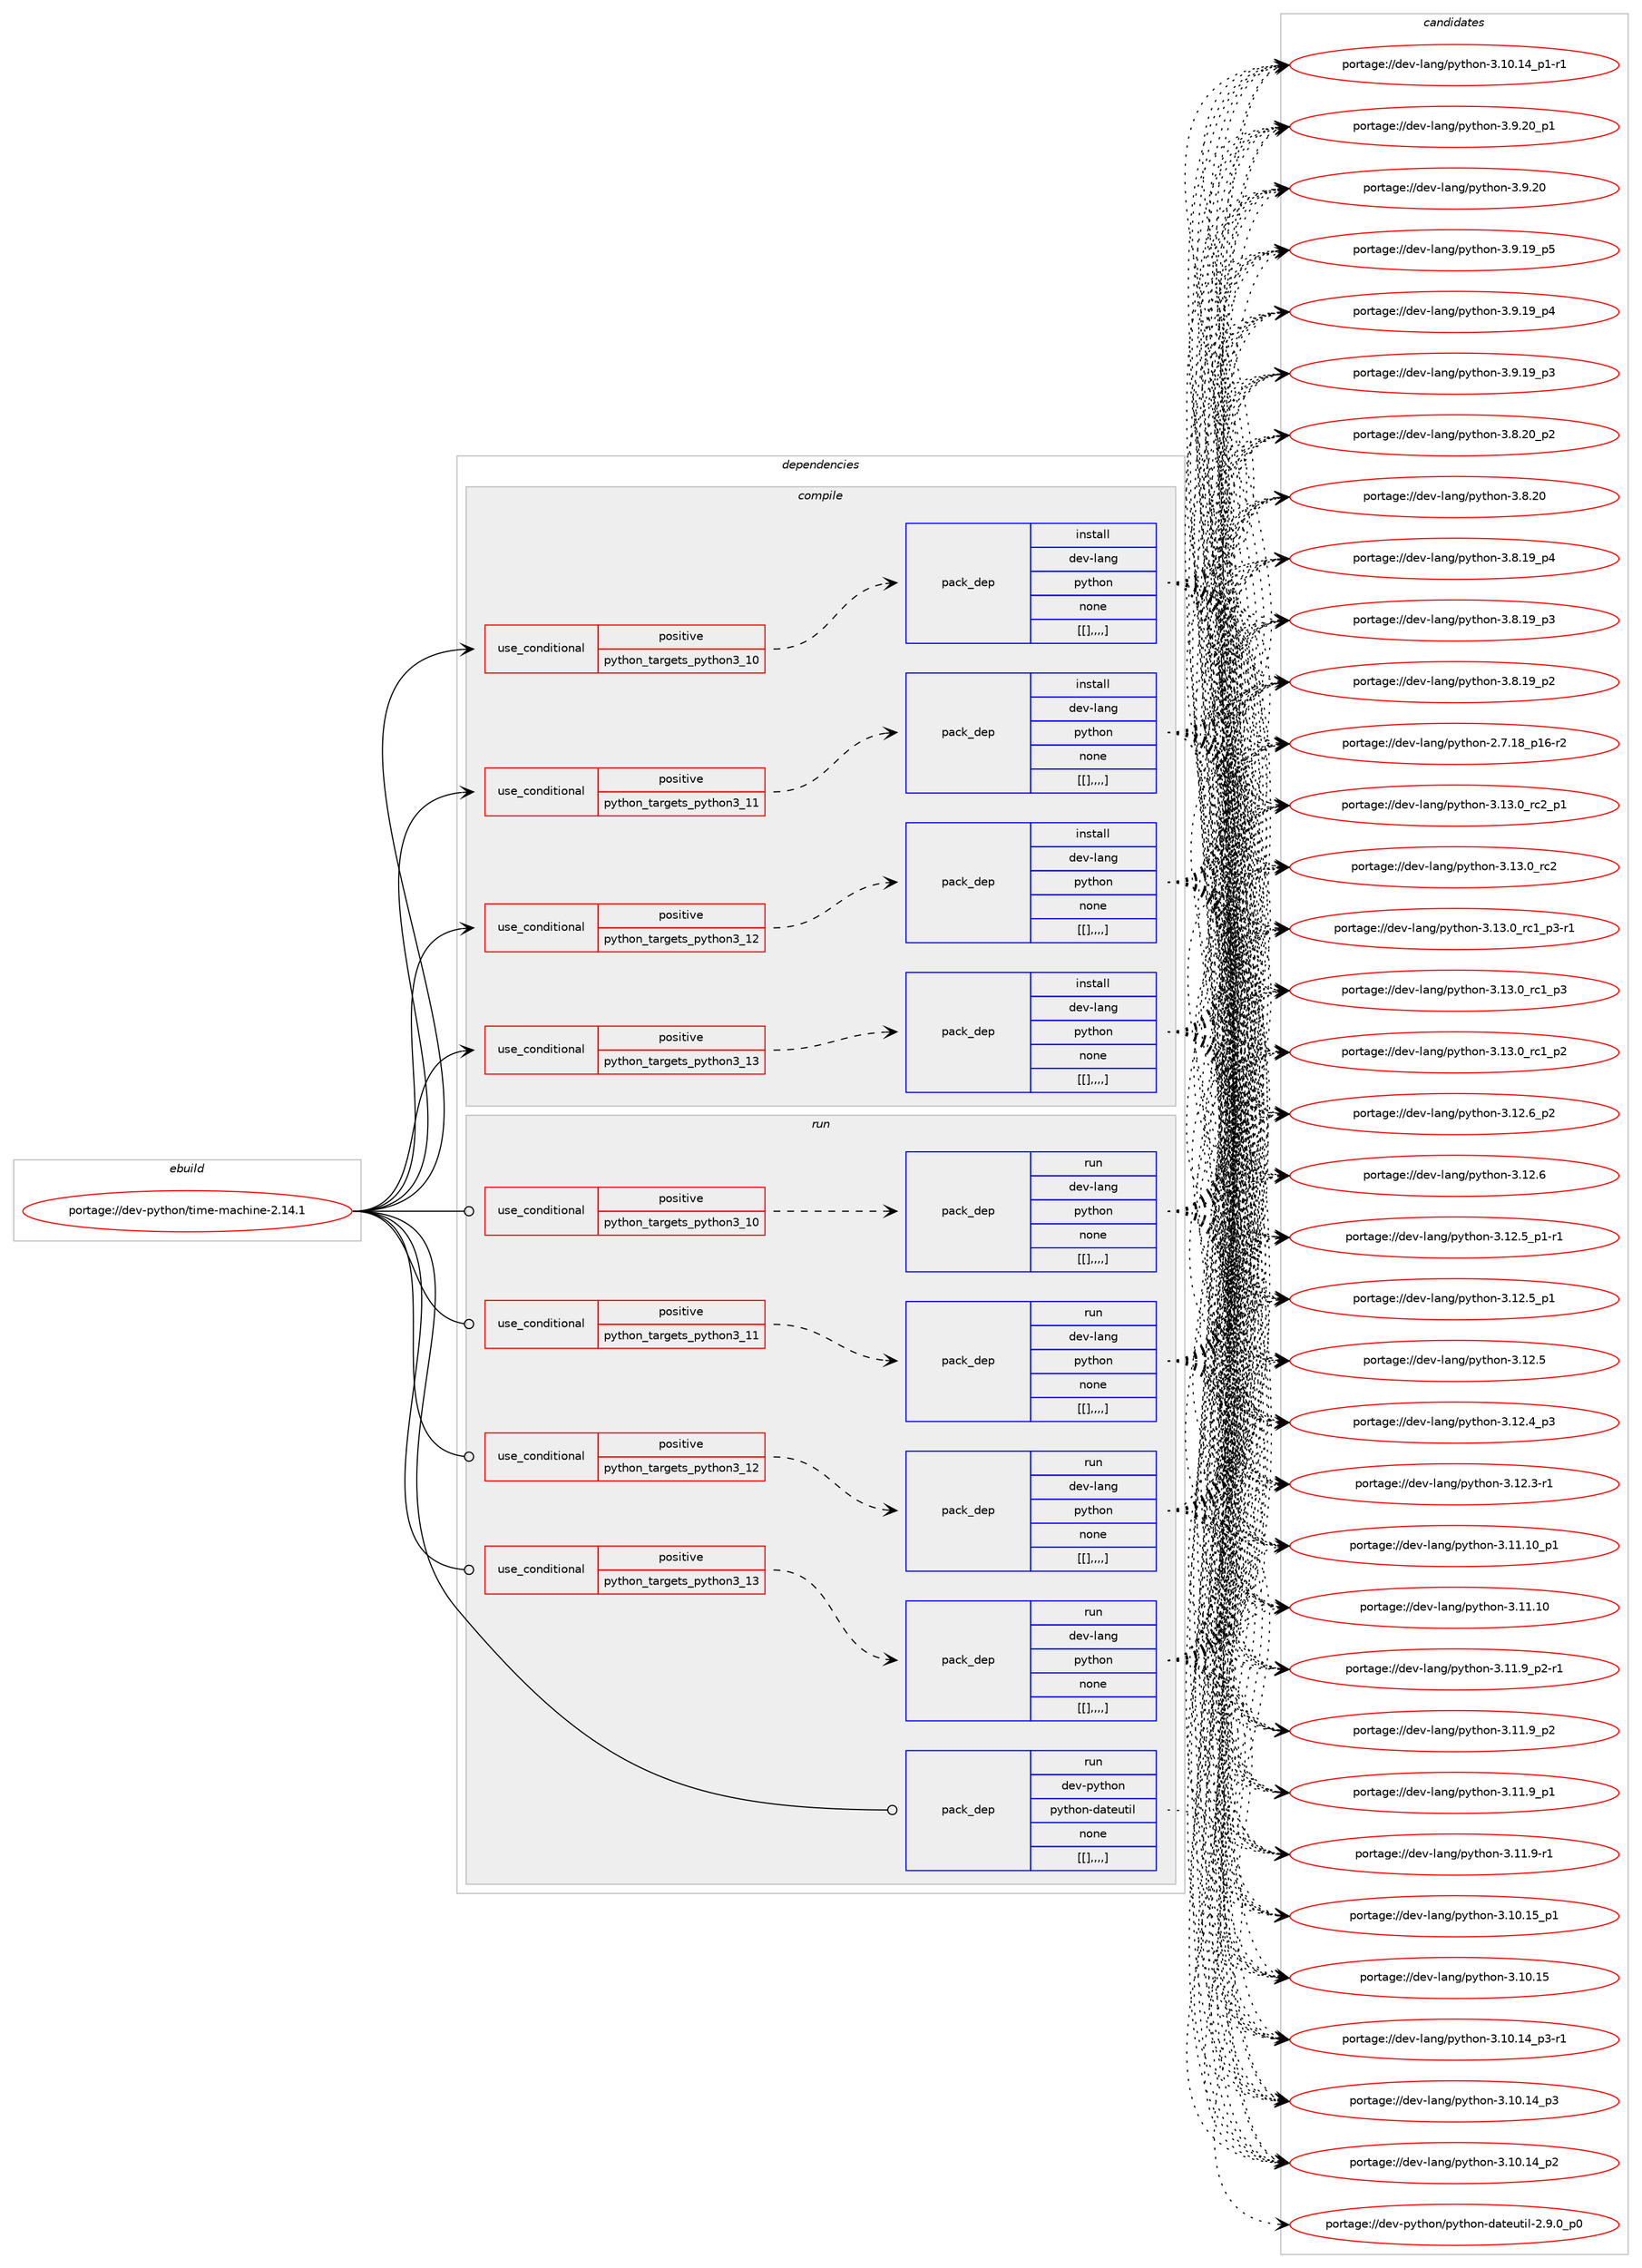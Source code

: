 digraph prolog {

# *************
# Graph options
# *************

newrank=true;
concentrate=true;
compound=true;
graph [rankdir=LR,fontname=Helvetica,fontsize=10,ranksep=1.5];#, ranksep=2.5, nodesep=0.2];
edge  [arrowhead=vee];
node  [fontname=Helvetica,fontsize=10];

# **********
# The ebuild
# **********

subgraph cluster_leftcol {
color=gray;
label=<<i>ebuild</i>>;
id [label="portage://dev-python/time-machine-2.14.1", color=red, width=4, href="../dev-python/time-machine-2.14.1.svg"];
}

# ****************
# The dependencies
# ****************

subgraph cluster_midcol {
color=gray;
label=<<i>dependencies</i>>;
subgraph cluster_compile {
fillcolor="#eeeeee";
style=filled;
label=<<i>compile</i>>;
subgraph cond42233 {
dependency169057 [label=<<TABLE BORDER="0" CELLBORDER="1" CELLSPACING="0" CELLPADDING="4"><TR><TD ROWSPAN="3" CELLPADDING="10">use_conditional</TD></TR><TR><TD>positive</TD></TR><TR><TD>python_targets_python3_10</TD></TR></TABLE>>, shape=none, color=red];
subgraph pack125562 {
dependency169058 [label=<<TABLE BORDER="0" CELLBORDER="1" CELLSPACING="0" CELLPADDING="4" WIDTH="220"><TR><TD ROWSPAN="6" CELLPADDING="30">pack_dep</TD></TR><TR><TD WIDTH="110">install</TD></TR><TR><TD>dev-lang</TD></TR><TR><TD>python</TD></TR><TR><TD>none</TD></TR><TR><TD>[[],,,,]</TD></TR></TABLE>>, shape=none, color=blue];
}
dependency169057:e -> dependency169058:w [weight=20,style="dashed",arrowhead="vee"];
}
id:e -> dependency169057:w [weight=20,style="solid",arrowhead="vee"];
subgraph cond42234 {
dependency169059 [label=<<TABLE BORDER="0" CELLBORDER="1" CELLSPACING="0" CELLPADDING="4"><TR><TD ROWSPAN="3" CELLPADDING="10">use_conditional</TD></TR><TR><TD>positive</TD></TR><TR><TD>python_targets_python3_11</TD></TR></TABLE>>, shape=none, color=red];
subgraph pack125563 {
dependency169060 [label=<<TABLE BORDER="0" CELLBORDER="1" CELLSPACING="0" CELLPADDING="4" WIDTH="220"><TR><TD ROWSPAN="6" CELLPADDING="30">pack_dep</TD></TR><TR><TD WIDTH="110">install</TD></TR><TR><TD>dev-lang</TD></TR><TR><TD>python</TD></TR><TR><TD>none</TD></TR><TR><TD>[[],,,,]</TD></TR></TABLE>>, shape=none, color=blue];
}
dependency169059:e -> dependency169060:w [weight=20,style="dashed",arrowhead="vee"];
}
id:e -> dependency169059:w [weight=20,style="solid",arrowhead="vee"];
subgraph cond42235 {
dependency169061 [label=<<TABLE BORDER="0" CELLBORDER="1" CELLSPACING="0" CELLPADDING="4"><TR><TD ROWSPAN="3" CELLPADDING="10">use_conditional</TD></TR><TR><TD>positive</TD></TR><TR><TD>python_targets_python3_12</TD></TR></TABLE>>, shape=none, color=red];
subgraph pack125564 {
dependency169062 [label=<<TABLE BORDER="0" CELLBORDER="1" CELLSPACING="0" CELLPADDING="4" WIDTH="220"><TR><TD ROWSPAN="6" CELLPADDING="30">pack_dep</TD></TR><TR><TD WIDTH="110">install</TD></TR><TR><TD>dev-lang</TD></TR><TR><TD>python</TD></TR><TR><TD>none</TD></TR><TR><TD>[[],,,,]</TD></TR></TABLE>>, shape=none, color=blue];
}
dependency169061:e -> dependency169062:w [weight=20,style="dashed",arrowhead="vee"];
}
id:e -> dependency169061:w [weight=20,style="solid",arrowhead="vee"];
subgraph cond42236 {
dependency169063 [label=<<TABLE BORDER="0" CELLBORDER="1" CELLSPACING="0" CELLPADDING="4"><TR><TD ROWSPAN="3" CELLPADDING="10">use_conditional</TD></TR><TR><TD>positive</TD></TR><TR><TD>python_targets_python3_13</TD></TR></TABLE>>, shape=none, color=red];
subgraph pack125565 {
dependency169064 [label=<<TABLE BORDER="0" CELLBORDER="1" CELLSPACING="0" CELLPADDING="4" WIDTH="220"><TR><TD ROWSPAN="6" CELLPADDING="30">pack_dep</TD></TR><TR><TD WIDTH="110">install</TD></TR><TR><TD>dev-lang</TD></TR><TR><TD>python</TD></TR><TR><TD>none</TD></TR><TR><TD>[[],,,,]</TD></TR></TABLE>>, shape=none, color=blue];
}
dependency169063:e -> dependency169064:w [weight=20,style="dashed",arrowhead="vee"];
}
id:e -> dependency169063:w [weight=20,style="solid",arrowhead="vee"];
}
subgraph cluster_compileandrun {
fillcolor="#eeeeee";
style=filled;
label=<<i>compile and run</i>>;
}
subgraph cluster_run {
fillcolor="#eeeeee";
style=filled;
label=<<i>run</i>>;
subgraph cond42237 {
dependency169065 [label=<<TABLE BORDER="0" CELLBORDER="1" CELLSPACING="0" CELLPADDING="4"><TR><TD ROWSPAN="3" CELLPADDING="10">use_conditional</TD></TR><TR><TD>positive</TD></TR><TR><TD>python_targets_python3_10</TD></TR></TABLE>>, shape=none, color=red];
subgraph pack125566 {
dependency169066 [label=<<TABLE BORDER="0" CELLBORDER="1" CELLSPACING="0" CELLPADDING="4" WIDTH="220"><TR><TD ROWSPAN="6" CELLPADDING="30">pack_dep</TD></TR><TR><TD WIDTH="110">run</TD></TR><TR><TD>dev-lang</TD></TR><TR><TD>python</TD></TR><TR><TD>none</TD></TR><TR><TD>[[],,,,]</TD></TR></TABLE>>, shape=none, color=blue];
}
dependency169065:e -> dependency169066:w [weight=20,style="dashed",arrowhead="vee"];
}
id:e -> dependency169065:w [weight=20,style="solid",arrowhead="odot"];
subgraph cond42238 {
dependency169067 [label=<<TABLE BORDER="0" CELLBORDER="1" CELLSPACING="0" CELLPADDING="4"><TR><TD ROWSPAN="3" CELLPADDING="10">use_conditional</TD></TR><TR><TD>positive</TD></TR><TR><TD>python_targets_python3_11</TD></TR></TABLE>>, shape=none, color=red];
subgraph pack125567 {
dependency169068 [label=<<TABLE BORDER="0" CELLBORDER="1" CELLSPACING="0" CELLPADDING="4" WIDTH="220"><TR><TD ROWSPAN="6" CELLPADDING="30">pack_dep</TD></TR><TR><TD WIDTH="110">run</TD></TR><TR><TD>dev-lang</TD></TR><TR><TD>python</TD></TR><TR><TD>none</TD></TR><TR><TD>[[],,,,]</TD></TR></TABLE>>, shape=none, color=blue];
}
dependency169067:e -> dependency169068:w [weight=20,style="dashed",arrowhead="vee"];
}
id:e -> dependency169067:w [weight=20,style="solid",arrowhead="odot"];
subgraph cond42239 {
dependency169069 [label=<<TABLE BORDER="0" CELLBORDER="1" CELLSPACING="0" CELLPADDING="4"><TR><TD ROWSPAN="3" CELLPADDING="10">use_conditional</TD></TR><TR><TD>positive</TD></TR><TR><TD>python_targets_python3_12</TD></TR></TABLE>>, shape=none, color=red];
subgraph pack125568 {
dependency169070 [label=<<TABLE BORDER="0" CELLBORDER="1" CELLSPACING="0" CELLPADDING="4" WIDTH="220"><TR><TD ROWSPAN="6" CELLPADDING="30">pack_dep</TD></TR><TR><TD WIDTH="110">run</TD></TR><TR><TD>dev-lang</TD></TR><TR><TD>python</TD></TR><TR><TD>none</TD></TR><TR><TD>[[],,,,]</TD></TR></TABLE>>, shape=none, color=blue];
}
dependency169069:e -> dependency169070:w [weight=20,style="dashed",arrowhead="vee"];
}
id:e -> dependency169069:w [weight=20,style="solid",arrowhead="odot"];
subgraph cond42240 {
dependency169071 [label=<<TABLE BORDER="0" CELLBORDER="1" CELLSPACING="0" CELLPADDING="4"><TR><TD ROWSPAN="3" CELLPADDING="10">use_conditional</TD></TR><TR><TD>positive</TD></TR><TR><TD>python_targets_python3_13</TD></TR></TABLE>>, shape=none, color=red];
subgraph pack125569 {
dependency169072 [label=<<TABLE BORDER="0" CELLBORDER="1" CELLSPACING="0" CELLPADDING="4" WIDTH="220"><TR><TD ROWSPAN="6" CELLPADDING="30">pack_dep</TD></TR><TR><TD WIDTH="110">run</TD></TR><TR><TD>dev-lang</TD></TR><TR><TD>python</TD></TR><TR><TD>none</TD></TR><TR><TD>[[],,,,]</TD></TR></TABLE>>, shape=none, color=blue];
}
dependency169071:e -> dependency169072:w [weight=20,style="dashed",arrowhead="vee"];
}
id:e -> dependency169071:w [weight=20,style="solid",arrowhead="odot"];
subgraph pack125570 {
dependency169073 [label=<<TABLE BORDER="0" CELLBORDER="1" CELLSPACING="0" CELLPADDING="4" WIDTH="220"><TR><TD ROWSPAN="6" CELLPADDING="30">pack_dep</TD></TR><TR><TD WIDTH="110">run</TD></TR><TR><TD>dev-python</TD></TR><TR><TD>python-dateutil</TD></TR><TR><TD>none</TD></TR><TR><TD>[[],,,,]</TD></TR></TABLE>>, shape=none, color=blue];
}
id:e -> dependency169073:w [weight=20,style="solid",arrowhead="odot"];
}
}

# **************
# The candidates
# **************

subgraph cluster_choices {
rank=same;
color=gray;
label=<<i>candidates</i>>;

subgraph choice125562 {
color=black;
nodesep=1;
choice100101118451089711010347112121116104111110455146495146489511499509511249 [label="portage://dev-lang/python-3.13.0_rc2_p1", color=red, width=4,href="../dev-lang/python-3.13.0_rc2_p1.svg"];
choice10010111845108971101034711212111610411111045514649514648951149950 [label="portage://dev-lang/python-3.13.0_rc2", color=red, width=4,href="../dev-lang/python-3.13.0_rc2.svg"];
choice1001011184510897110103471121211161041111104551464951464895114994995112514511449 [label="portage://dev-lang/python-3.13.0_rc1_p3-r1", color=red, width=4,href="../dev-lang/python-3.13.0_rc1_p3-r1.svg"];
choice100101118451089711010347112121116104111110455146495146489511499499511251 [label="portage://dev-lang/python-3.13.0_rc1_p3", color=red, width=4,href="../dev-lang/python-3.13.0_rc1_p3.svg"];
choice100101118451089711010347112121116104111110455146495146489511499499511250 [label="portage://dev-lang/python-3.13.0_rc1_p2", color=red, width=4,href="../dev-lang/python-3.13.0_rc1_p2.svg"];
choice100101118451089711010347112121116104111110455146495046549511250 [label="portage://dev-lang/python-3.12.6_p2", color=red, width=4,href="../dev-lang/python-3.12.6_p2.svg"];
choice10010111845108971101034711212111610411111045514649504654 [label="portage://dev-lang/python-3.12.6", color=red, width=4,href="../dev-lang/python-3.12.6.svg"];
choice1001011184510897110103471121211161041111104551464950465395112494511449 [label="portage://dev-lang/python-3.12.5_p1-r1", color=red, width=4,href="../dev-lang/python-3.12.5_p1-r1.svg"];
choice100101118451089711010347112121116104111110455146495046539511249 [label="portage://dev-lang/python-3.12.5_p1", color=red, width=4,href="../dev-lang/python-3.12.5_p1.svg"];
choice10010111845108971101034711212111610411111045514649504653 [label="portage://dev-lang/python-3.12.5", color=red, width=4,href="../dev-lang/python-3.12.5.svg"];
choice100101118451089711010347112121116104111110455146495046529511251 [label="portage://dev-lang/python-3.12.4_p3", color=red, width=4,href="../dev-lang/python-3.12.4_p3.svg"];
choice100101118451089711010347112121116104111110455146495046514511449 [label="portage://dev-lang/python-3.12.3-r1", color=red, width=4,href="../dev-lang/python-3.12.3-r1.svg"];
choice10010111845108971101034711212111610411111045514649494649489511249 [label="portage://dev-lang/python-3.11.10_p1", color=red, width=4,href="../dev-lang/python-3.11.10_p1.svg"];
choice1001011184510897110103471121211161041111104551464949464948 [label="portage://dev-lang/python-3.11.10", color=red, width=4,href="../dev-lang/python-3.11.10.svg"];
choice1001011184510897110103471121211161041111104551464949465795112504511449 [label="portage://dev-lang/python-3.11.9_p2-r1", color=red, width=4,href="../dev-lang/python-3.11.9_p2-r1.svg"];
choice100101118451089711010347112121116104111110455146494946579511250 [label="portage://dev-lang/python-3.11.9_p2", color=red, width=4,href="../dev-lang/python-3.11.9_p2.svg"];
choice100101118451089711010347112121116104111110455146494946579511249 [label="portage://dev-lang/python-3.11.9_p1", color=red, width=4,href="../dev-lang/python-3.11.9_p1.svg"];
choice100101118451089711010347112121116104111110455146494946574511449 [label="portage://dev-lang/python-3.11.9-r1", color=red, width=4,href="../dev-lang/python-3.11.9-r1.svg"];
choice10010111845108971101034711212111610411111045514649484649539511249 [label="portage://dev-lang/python-3.10.15_p1", color=red, width=4,href="../dev-lang/python-3.10.15_p1.svg"];
choice1001011184510897110103471121211161041111104551464948464953 [label="portage://dev-lang/python-3.10.15", color=red, width=4,href="../dev-lang/python-3.10.15.svg"];
choice100101118451089711010347112121116104111110455146494846495295112514511449 [label="portage://dev-lang/python-3.10.14_p3-r1", color=red, width=4,href="../dev-lang/python-3.10.14_p3-r1.svg"];
choice10010111845108971101034711212111610411111045514649484649529511251 [label="portage://dev-lang/python-3.10.14_p3", color=red, width=4,href="../dev-lang/python-3.10.14_p3.svg"];
choice10010111845108971101034711212111610411111045514649484649529511250 [label="portage://dev-lang/python-3.10.14_p2", color=red, width=4,href="../dev-lang/python-3.10.14_p2.svg"];
choice100101118451089711010347112121116104111110455146494846495295112494511449 [label="portage://dev-lang/python-3.10.14_p1-r1", color=red, width=4,href="../dev-lang/python-3.10.14_p1-r1.svg"];
choice100101118451089711010347112121116104111110455146574650489511249 [label="portage://dev-lang/python-3.9.20_p1", color=red, width=4,href="../dev-lang/python-3.9.20_p1.svg"];
choice10010111845108971101034711212111610411111045514657465048 [label="portage://dev-lang/python-3.9.20", color=red, width=4,href="../dev-lang/python-3.9.20.svg"];
choice100101118451089711010347112121116104111110455146574649579511253 [label="portage://dev-lang/python-3.9.19_p5", color=red, width=4,href="../dev-lang/python-3.9.19_p5.svg"];
choice100101118451089711010347112121116104111110455146574649579511252 [label="portage://dev-lang/python-3.9.19_p4", color=red, width=4,href="../dev-lang/python-3.9.19_p4.svg"];
choice100101118451089711010347112121116104111110455146574649579511251 [label="portage://dev-lang/python-3.9.19_p3", color=red, width=4,href="../dev-lang/python-3.9.19_p3.svg"];
choice100101118451089711010347112121116104111110455146564650489511250 [label="portage://dev-lang/python-3.8.20_p2", color=red, width=4,href="../dev-lang/python-3.8.20_p2.svg"];
choice10010111845108971101034711212111610411111045514656465048 [label="portage://dev-lang/python-3.8.20", color=red, width=4,href="../dev-lang/python-3.8.20.svg"];
choice100101118451089711010347112121116104111110455146564649579511252 [label="portage://dev-lang/python-3.8.19_p4", color=red, width=4,href="../dev-lang/python-3.8.19_p4.svg"];
choice100101118451089711010347112121116104111110455146564649579511251 [label="portage://dev-lang/python-3.8.19_p3", color=red, width=4,href="../dev-lang/python-3.8.19_p3.svg"];
choice100101118451089711010347112121116104111110455146564649579511250 [label="portage://dev-lang/python-3.8.19_p2", color=red, width=4,href="../dev-lang/python-3.8.19_p2.svg"];
choice100101118451089711010347112121116104111110455046554649569511249544511450 [label="portage://dev-lang/python-2.7.18_p16-r2", color=red, width=4,href="../dev-lang/python-2.7.18_p16-r2.svg"];
dependency169058:e -> choice100101118451089711010347112121116104111110455146495146489511499509511249:w [style=dotted,weight="100"];
dependency169058:e -> choice10010111845108971101034711212111610411111045514649514648951149950:w [style=dotted,weight="100"];
dependency169058:e -> choice1001011184510897110103471121211161041111104551464951464895114994995112514511449:w [style=dotted,weight="100"];
dependency169058:e -> choice100101118451089711010347112121116104111110455146495146489511499499511251:w [style=dotted,weight="100"];
dependency169058:e -> choice100101118451089711010347112121116104111110455146495146489511499499511250:w [style=dotted,weight="100"];
dependency169058:e -> choice100101118451089711010347112121116104111110455146495046549511250:w [style=dotted,weight="100"];
dependency169058:e -> choice10010111845108971101034711212111610411111045514649504654:w [style=dotted,weight="100"];
dependency169058:e -> choice1001011184510897110103471121211161041111104551464950465395112494511449:w [style=dotted,weight="100"];
dependency169058:e -> choice100101118451089711010347112121116104111110455146495046539511249:w [style=dotted,weight="100"];
dependency169058:e -> choice10010111845108971101034711212111610411111045514649504653:w [style=dotted,weight="100"];
dependency169058:e -> choice100101118451089711010347112121116104111110455146495046529511251:w [style=dotted,weight="100"];
dependency169058:e -> choice100101118451089711010347112121116104111110455146495046514511449:w [style=dotted,weight="100"];
dependency169058:e -> choice10010111845108971101034711212111610411111045514649494649489511249:w [style=dotted,weight="100"];
dependency169058:e -> choice1001011184510897110103471121211161041111104551464949464948:w [style=dotted,weight="100"];
dependency169058:e -> choice1001011184510897110103471121211161041111104551464949465795112504511449:w [style=dotted,weight="100"];
dependency169058:e -> choice100101118451089711010347112121116104111110455146494946579511250:w [style=dotted,weight="100"];
dependency169058:e -> choice100101118451089711010347112121116104111110455146494946579511249:w [style=dotted,weight="100"];
dependency169058:e -> choice100101118451089711010347112121116104111110455146494946574511449:w [style=dotted,weight="100"];
dependency169058:e -> choice10010111845108971101034711212111610411111045514649484649539511249:w [style=dotted,weight="100"];
dependency169058:e -> choice1001011184510897110103471121211161041111104551464948464953:w [style=dotted,weight="100"];
dependency169058:e -> choice100101118451089711010347112121116104111110455146494846495295112514511449:w [style=dotted,weight="100"];
dependency169058:e -> choice10010111845108971101034711212111610411111045514649484649529511251:w [style=dotted,weight="100"];
dependency169058:e -> choice10010111845108971101034711212111610411111045514649484649529511250:w [style=dotted,weight="100"];
dependency169058:e -> choice100101118451089711010347112121116104111110455146494846495295112494511449:w [style=dotted,weight="100"];
dependency169058:e -> choice100101118451089711010347112121116104111110455146574650489511249:w [style=dotted,weight="100"];
dependency169058:e -> choice10010111845108971101034711212111610411111045514657465048:w [style=dotted,weight="100"];
dependency169058:e -> choice100101118451089711010347112121116104111110455146574649579511253:w [style=dotted,weight="100"];
dependency169058:e -> choice100101118451089711010347112121116104111110455146574649579511252:w [style=dotted,weight="100"];
dependency169058:e -> choice100101118451089711010347112121116104111110455146574649579511251:w [style=dotted,weight="100"];
dependency169058:e -> choice100101118451089711010347112121116104111110455146564650489511250:w [style=dotted,weight="100"];
dependency169058:e -> choice10010111845108971101034711212111610411111045514656465048:w [style=dotted,weight="100"];
dependency169058:e -> choice100101118451089711010347112121116104111110455146564649579511252:w [style=dotted,weight="100"];
dependency169058:e -> choice100101118451089711010347112121116104111110455146564649579511251:w [style=dotted,weight="100"];
dependency169058:e -> choice100101118451089711010347112121116104111110455146564649579511250:w [style=dotted,weight="100"];
dependency169058:e -> choice100101118451089711010347112121116104111110455046554649569511249544511450:w [style=dotted,weight="100"];
}
subgraph choice125563 {
color=black;
nodesep=1;
choice100101118451089711010347112121116104111110455146495146489511499509511249 [label="portage://dev-lang/python-3.13.0_rc2_p1", color=red, width=4,href="../dev-lang/python-3.13.0_rc2_p1.svg"];
choice10010111845108971101034711212111610411111045514649514648951149950 [label="portage://dev-lang/python-3.13.0_rc2", color=red, width=4,href="../dev-lang/python-3.13.0_rc2.svg"];
choice1001011184510897110103471121211161041111104551464951464895114994995112514511449 [label="portage://dev-lang/python-3.13.0_rc1_p3-r1", color=red, width=4,href="../dev-lang/python-3.13.0_rc1_p3-r1.svg"];
choice100101118451089711010347112121116104111110455146495146489511499499511251 [label="portage://dev-lang/python-3.13.0_rc1_p3", color=red, width=4,href="../dev-lang/python-3.13.0_rc1_p3.svg"];
choice100101118451089711010347112121116104111110455146495146489511499499511250 [label="portage://dev-lang/python-3.13.0_rc1_p2", color=red, width=4,href="../dev-lang/python-3.13.0_rc1_p2.svg"];
choice100101118451089711010347112121116104111110455146495046549511250 [label="portage://dev-lang/python-3.12.6_p2", color=red, width=4,href="../dev-lang/python-3.12.6_p2.svg"];
choice10010111845108971101034711212111610411111045514649504654 [label="portage://dev-lang/python-3.12.6", color=red, width=4,href="../dev-lang/python-3.12.6.svg"];
choice1001011184510897110103471121211161041111104551464950465395112494511449 [label="portage://dev-lang/python-3.12.5_p1-r1", color=red, width=4,href="../dev-lang/python-3.12.5_p1-r1.svg"];
choice100101118451089711010347112121116104111110455146495046539511249 [label="portage://dev-lang/python-3.12.5_p1", color=red, width=4,href="../dev-lang/python-3.12.5_p1.svg"];
choice10010111845108971101034711212111610411111045514649504653 [label="portage://dev-lang/python-3.12.5", color=red, width=4,href="../dev-lang/python-3.12.5.svg"];
choice100101118451089711010347112121116104111110455146495046529511251 [label="portage://dev-lang/python-3.12.4_p3", color=red, width=4,href="../dev-lang/python-3.12.4_p3.svg"];
choice100101118451089711010347112121116104111110455146495046514511449 [label="portage://dev-lang/python-3.12.3-r1", color=red, width=4,href="../dev-lang/python-3.12.3-r1.svg"];
choice10010111845108971101034711212111610411111045514649494649489511249 [label="portage://dev-lang/python-3.11.10_p1", color=red, width=4,href="../dev-lang/python-3.11.10_p1.svg"];
choice1001011184510897110103471121211161041111104551464949464948 [label="portage://dev-lang/python-3.11.10", color=red, width=4,href="../dev-lang/python-3.11.10.svg"];
choice1001011184510897110103471121211161041111104551464949465795112504511449 [label="portage://dev-lang/python-3.11.9_p2-r1", color=red, width=4,href="../dev-lang/python-3.11.9_p2-r1.svg"];
choice100101118451089711010347112121116104111110455146494946579511250 [label="portage://dev-lang/python-3.11.9_p2", color=red, width=4,href="../dev-lang/python-3.11.9_p2.svg"];
choice100101118451089711010347112121116104111110455146494946579511249 [label="portage://dev-lang/python-3.11.9_p1", color=red, width=4,href="../dev-lang/python-3.11.9_p1.svg"];
choice100101118451089711010347112121116104111110455146494946574511449 [label="portage://dev-lang/python-3.11.9-r1", color=red, width=4,href="../dev-lang/python-3.11.9-r1.svg"];
choice10010111845108971101034711212111610411111045514649484649539511249 [label="portage://dev-lang/python-3.10.15_p1", color=red, width=4,href="../dev-lang/python-3.10.15_p1.svg"];
choice1001011184510897110103471121211161041111104551464948464953 [label="portage://dev-lang/python-3.10.15", color=red, width=4,href="../dev-lang/python-3.10.15.svg"];
choice100101118451089711010347112121116104111110455146494846495295112514511449 [label="portage://dev-lang/python-3.10.14_p3-r1", color=red, width=4,href="../dev-lang/python-3.10.14_p3-r1.svg"];
choice10010111845108971101034711212111610411111045514649484649529511251 [label="portage://dev-lang/python-3.10.14_p3", color=red, width=4,href="../dev-lang/python-3.10.14_p3.svg"];
choice10010111845108971101034711212111610411111045514649484649529511250 [label="portage://dev-lang/python-3.10.14_p2", color=red, width=4,href="../dev-lang/python-3.10.14_p2.svg"];
choice100101118451089711010347112121116104111110455146494846495295112494511449 [label="portage://dev-lang/python-3.10.14_p1-r1", color=red, width=4,href="../dev-lang/python-3.10.14_p1-r1.svg"];
choice100101118451089711010347112121116104111110455146574650489511249 [label="portage://dev-lang/python-3.9.20_p1", color=red, width=4,href="../dev-lang/python-3.9.20_p1.svg"];
choice10010111845108971101034711212111610411111045514657465048 [label="portage://dev-lang/python-3.9.20", color=red, width=4,href="../dev-lang/python-3.9.20.svg"];
choice100101118451089711010347112121116104111110455146574649579511253 [label="portage://dev-lang/python-3.9.19_p5", color=red, width=4,href="../dev-lang/python-3.9.19_p5.svg"];
choice100101118451089711010347112121116104111110455146574649579511252 [label="portage://dev-lang/python-3.9.19_p4", color=red, width=4,href="../dev-lang/python-3.9.19_p4.svg"];
choice100101118451089711010347112121116104111110455146574649579511251 [label="portage://dev-lang/python-3.9.19_p3", color=red, width=4,href="../dev-lang/python-3.9.19_p3.svg"];
choice100101118451089711010347112121116104111110455146564650489511250 [label="portage://dev-lang/python-3.8.20_p2", color=red, width=4,href="../dev-lang/python-3.8.20_p2.svg"];
choice10010111845108971101034711212111610411111045514656465048 [label="portage://dev-lang/python-3.8.20", color=red, width=4,href="../dev-lang/python-3.8.20.svg"];
choice100101118451089711010347112121116104111110455146564649579511252 [label="portage://dev-lang/python-3.8.19_p4", color=red, width=4,href="../dev-lang/python-3.8.19_p4.svg"];
choice100101118451089711010347112121116104111110455146564649579511251 [label="portage://dev-lang/python-3.8.19_p3", color=red, width=4,href="../dev-lang/python-3.8.19_p3.svg"];
choice100101118451089711010347112121116104111110455146564649579511250 [label="portage://dev-lang/python-3.8.19_p2", color=red, width=4,href="../dev-lang/python-3.8.19_p2.svg"];
choice100101118451089711010347112121116104111110455046554649569511249544511450 [label="portage://dev-lang/python-2.7.18_p16-r2", color=red, width=4,href="../dev-lang/python-2.7.18_p16-r2.svg"];
dependency169060:e -> choice100101118451089711010347112121116104111110455146495146489511499509511249:w [style=dotted,weight="100"];
dependency169060:e -> choice10010111845108971101034711212111610411111045514649514648951149950:w [style=dotted,weight="100"];
dependency169060:e -> choice1001011184510897110103471121211161041111104551464951464895114994995112514511449:w [style=dotted,weight="100"];
dependency169060:e -> choice100101118451089711010347112121116104111110455146495146489511499499511251:w [style=dotted,weight="100"];
dependency169060:e -> choice100101118451089711010347112121116104111110455146495146489511499499511250:w [style=dotted,weight="100"];
dependency169060:e -> choice100101118451089711010347112121116104111110455146495046549511250:w [style=dotted,weight="100"];
dependency169060:e -> choice10010111845108971101034711212111610411111045514649504654:w [style=dotted,weight="100"];
dependency169060:e -> choice1001011184510897110103471121211161041111104551464950465395112494511449:w [style=dotted,weight="100"];
dependency169060:e -> choice100101118451089711010347112121116104111110455146495046539511249:w [style=dotted,weight="100"];
dependency169060:e -> choice10010111845108971101034711212111610411111045514649504653:w [style=dotted,weight="100"];
dependency169060:e -> choice100101118451089711010347112121116104111110455146495046529511251:w [style=dotted,weight="100"];
dependency169060:e -> choice100101118451089711010347112121116104111110455146495046514511449:w [style=dotted,weight="100"];
dependency169060:e -> choice10010111845108971101034711212111610411111045514649494649489511249:w [style=dotted,weight="100"];
dependency169060:e -> choice1001011184510897110103471121211161041111104551464949464948:w [style=dotted,weight="100"];
dependency169060:e -> choice1001011184510897110103471121211161041111104551464949465795112504511449:w [style=dotted,weight="100"];
dependency169060:e -> choice100101118451089711010347112121116104111110455146494946579511250:w [style=dotted,weight="100"];
dependency169060:e -> choice100101118451089711010347112121116104111110455146494946579511249:w [style=dotted,weight="100"];
dependency169060:e -> choice100101118451089711010347112121116104111110455146494946574511449:w [style=dotted,weight="100"];
dependency169060:e -> choice10010111845108971101034711212111610411111045514649484649539511249:w [style=dotted,weight="100"];
dependency169060:e -> choice1001011184510897110103471121211161041111104551464948464953:w [style=dotted,weight="100"];
dependency169060:e -> choice100101118451089711010347112121116104111110455146494846495295112514511449:w [style=dotted,weight="100"];
dependency169060:e -> choice10010111845108971101034711212111610411111045514649484649529511251:w [style=dotted,weight="100"];
dependency169060:e -> choice10010111845108971101034711212111610411111045514649484649529511250:w [style=dotted,weight="100"];
dependency169060:e -> choice100101118451089711010347112121116104111110455146494846495295112494511449:w [style=dotted,weight="100"];
dependency169060:e -> choice100101118451089711010347112121116104111110455146574650489511249:w [style=dotted,weight="100"];
dependency169060:e -> choice10010111845108971101034711212111610411111045514657465048:w [style=dotted,weight="100"];
dependency169060:e -> choice100101118451089711010347112121116104111110455146574649579511253:w [style=dotted,weight="100"];
dependency169060:e -> choice100101118451089711010347112121116104111110455146574649579511252:w [style=dotted,weight="100"];
dependency169060:e -> choice100101118451089711010347112121116104111110455146574649579511251:w [style=dotted,weight="100"];
dependency169060:e -> choice100101118451089711010347112121116104111110455146564650489511250:w [style=dotted,weight="100"];
dependency169060:e -> choice10010111845108971101034711212111610411111045514656465048:w [style=dotted,weight="100"];
dependency169060:e -> choice100101118451089711010347112121116104111110455146564649579511252:w [style=dotted,weight="100"];
dependency169060:e -> choice100101118451089711010347112121116104111110455146564649579511251:w [style=dotted,weight="100"];
dependency169060:e -> choice100101118451089711010347112121116104111110455146564649579511250:w [style=dotted,weight="100"];
dependency169060:e -> choice100101118451089711010347112121116104111110455046554649569511249544511450:w [style=dotted,weight="100"];
}
subgraph choice125564 {
color=black;
nodesep=1;
choice100101118451089711010347112121116104111110455146495146489511499509511249 [label="portage://dev-lang/python-3.13.0_rc2_p1", color=red, width=4,href="../dev-lang/python-3.13.0_rc2_p1.svg"];
choice10010111845108971101034711212111610411111045514649514648951149950 [label="portage://dev-lang/python-3.13.0_rc2", color=red, width=4,href="../dev-lang/python-3.13.0_rc2.svg"];
choice1001011184510897110103471121211161041111104551464951464895114994995112514511449 [label="portage://dev-lang/python-3.13.0_rc1_p3-r1", color=red, width=4,href="../dev-lang/python-3.13.0_rc1_p3-r1.svg"];
choice100101118451089711010347112121116104111110455146495146489511499499511251 [label="portage://dev-lang/python-3.13.0_rc1_p3", color=red, width=4,href="../dev-lang/python-3.13.0_rc1_p3.svg"];
choice100101118451089711010347112121116104111110455146495146489511499499511250 [label="portage://dev-lang/python-3.13.0_rc1_p2", color=red, width=4,href="../dev-lang/python-3.13.0_rc1_p2.svg"];
choice100101118451089711010347112121116104111110455146495046549511250 [label="portage://dev-lang/python-3.12.6_p2", color=red, width=4,href="../dev-lang/python-3.12.6_p2.svg"];
choice10010111845108971101034711212111610411111045514649504654 [label="portage://dev-lang/python-3.12.6", color=red, width=4,href="../dev-lang/python-3.12.6.svg"];
choice1001011184510897110103471121211161041111104551464950465395112494511449 [label="portage://dev-lang/python-3.12.5_p1-r1", color=red, width=4,href="../dev-lang/python-3.12.5_p1-r1.svg"];
choice100101118451089711010347112121116104111110455146495046539511249 [label="portage://dev-lang/python-3.12.5_p1", color=red, width=4,href="../dev-lang/python-3.12.5_p1.svg"];
choice10010111845108971101034711212111610411111045514649504653 [label="portage://dev-lang/python-3.12.5", color=red, width=4,href="../dev-lang/python-3.12.5.svg"];
choice100101118451089711010347112121116104111110455146495046529511251 [label="portage://dev-lang/python-3.12.4_p3", color=red, width=4,href="../dev-lang/python-3.12.4_p3.svg"];
choice100101118451089711010347112121116104111110455146495046514511449 [label="portage://dev-lang/python-3.12.3-r1", color=red, width=4,href="../dev-lang/python-3.12.3-r1.svg"];
choice10010111845108971101034711212111610411111045514649494649489511249 [label="portage://dev-lang/python-3.11.10_p1", color=red, width=4,href="../dev-lang/python-3.11.10_p1.svg"];
choice1001011184510897110103471121211161041111104551464949464948 [label="portage://dev-lang/python-3.11.10", color=red, width=4,href="../dev-lang/python-3.11.10.svg"];
choice1001011184510897110103471121211161041111104551464949465795112504511449 [label="portage://dev-lang/python-3.11.9_p2-r1", color=red, width=4,href="../dev-lang/python-3.11.9_p2-r1.svg"];
choice100101118451089711010347112121116104111110455146494946579511250 [label="portage://dev-lang/python-3.11.9_p2", color=red, width=4,href="../dev-lang/python-3.11.9_p2.svg"];
choice100101118451089711010347112121116104111110455146494946579511249 [label="portage://dev-lang/python-3.11.9_p1", color=red, width=4,href="../dev-lang/python-3.11.9_p1.svg"];
choice100101118451089711010347112121116104111110455146494946574511449 [label="portage://dev-lang/python-3.11.9-r1", color=red, width=4,href="../dev-lang/python-3.11.9-r1.svg"];
choice10010111845108971101034711212111610411111045514649484649539511249 [label="portage://dev-lang/python-3.10.15_p1", color=red, width=4,href="../dev-lang/python-3.10.15_p1.svg"];
choice1001011184510897110103471121211161041111104551464948464953 [label="portage://dev-lang/python-3.10.15", color=red, width=4,href="../dev-lang/python-3.10.15.svg"];
choice100101118451089711010347112121116104111110455146494846495295112514511449 [label="portage://dev-lang/python-3.10.14_p3-r1", color=red, width=4,href="../dev-lang/python-3.10.14_p3-r1.svg"];
choice10010111845108971101034711212111610411111045514649484649529511251 [label="portage://dev-lang/python-3.10.14_p3", color=red, width=4,href="../dev-lang/python-3.10.14_p3.svg"];
choice10010111845108971101034711212111610411111045514649484649529511250 [label="portage://dev-lang/python-3.10.14_p2", color=red, width=4,href="../dev-lang/python-3.10.14_p2.svg"];
choice100101118451089711010347112121116104111110455146494846495295112494511449 [label="portage://dev-lang/python-3.10.14_p1-r1", color=red, width=4,href="../dev-lang/python-3.10.14_p1-r1.svg"];
choice100101118451089711010347112121116104111110455146574650489511249 [label="portage://dev-lang/python-3.9.20_p1", color=red, width=4,href="../dev-lang/python-3.9.20_p1.svg"];
choice10010111845108971101034711212111610411111045514657465048 [label="portage://dev-lang/python-3.9.20", color=red, width=4,href="../dev-lang/python-3.9.20.svg"];
choice100101118451089711010347112121116104111110455146574649579511253 [label="portage://dev-lang/python-3.9.19_p5", color=red, width=4,href="../dev-lang/python-3.9.19_p5.svg"];
choice100101118451089711010347112121116104111110455146574649579511252 [label="portage://dev-lang/python-3.9.19_p4", color=red, width=4,href="../dev-lang/python-3.9.19_p4.svg"];
choice100101118451089711010347112121116104111110455146574649579511251 [label="portage://dev-lang/python-3.9.19_p3", color=red, width=4,href="../dev-lang/python-3.9.19_p3.svg"];
choice100101118451089711010347112121116104111110455146564650489511250 [label="portage://dev-lang/python-3.8.20_p2", color=red, width=4,href="../dev-lang/python-3.8.20_p2.svg"];
choice10010111845108971101034711212111610411111045514656465048 [label="portage://dev-lang/python-3.8.20", color=red, width=4,href="../dev-lang/python-3.8.20.svg"];
choice100101118451089711010347112121116104111110455146564649579511252 [label="portage://dev-lang/python-3.8.19_p4", color=red, width=4,href="../dev-lang/python-3.8.19_p4.svg"];
choice100101118451089711010347112121116104111110455146564649579511251 [label="portage://dev-lang/python-3.8.19_p3", color=red, width=4,href="../dev-lang/python-3.8.19_p3.svg"];
choice100101118451089711010347112121116104111110455146564649579511250 [label="portage://dev-lang/python-3.8.19_p2", color=red, width=4,href="../dev-lang/python-3.8.19_p2.svg"];
choice100101118451089711010347112121116104111110455046554649569511249544511450 [label="portage://dev-lang/python-2.7.18_p16-r2", color=red, width=4,href="../dev-lang/python-2.7.18_p16-r2.svg"];
dependency169062:e -> choice100101118451089711010347112121116104111110455146495146489511499509511249:w [style=dotted,weight="100"];
dependency169062:e -> choice10010111845108971101034711212111610411111045514649514648951149950:w [style=dotted,weight="100"];
dependency169062:e -> choice1001011184510897110103471121211161041111104551464951464895114994995112514511449:w [style=dotted,weight="100"];
dependency169062:e -> choice100101118451089711010347112121116104111110455146495146489511499499511251:w [style=dotted,weight="100"];
dependency169062:e -> choice100101118451089711010347112121116104111110455146495146489511499499511250:w [style=dotted,weight="100"];
dependency169062:e -> choice100101118451089711010347112121116104111110455146495046549511250:w [style=dotted,weight="100"];
dependency169062:e -> choice10010111845108971101034711212111610411111045514649504654:w [style=dotted,weight="100"];
dependency169062:e -> choice1001011184510897110103471121211161041111104551464950465395112494511449:w [style=dotted,weight="100"];
dependency169062:e -> choice100101118451089711010347112121116104111110455146495046539511249:w [style=dotted,weight="100"];
dependency169062:e -> choice10010111845108971101034711212111610411111045514649504653:w [style=dotted,weight="100"];
dependency169062:e -> choice100101118451089711010347112121116104111110455146495046529511251:w [style=dotted,weight="100"];
dependency169062:e -> choice100101118451089711010347112121116104111110455146495046514511449:w [style=dotted,weight="100"];
dependency169062:e -> choice10010111845108971101034711212111610411111045514649494649489511249:w [style=dotted,weight="100"];
dependency169062:e -> choice1001011184510897110103471121211161041111104551464949464948:w [style=dotted,weight="100"];
dependency169062:e -> choice1001011184510897110103471121211161041111104551464949465795112504511449:w [style=dotted,weight="100"];
dependency169062:e -> choice100101118451089711010347112121116104111110455146494946579511250:w [style=dotted,weight="100"];
dependency169062:e -> choice100101118451089711010347112121116104111110455146494946579511249:w [style=dotted,weight="100"];
dependency169062:e -> choice100101118451089711010347112121116104111110455146494946574511449:w [style=dotted,weight="100"];
dependency169062:e -> choice10010111845108971101034711212111610411111045514649484649539511249:w [style=dotted,weight="100"];
dependency169062:e -> choice1001011184510897110103471121211161041111104551464948464953:w [style=dotted,weight="100"];
dependency169062:e -> choice100101118451089711010347112121116104111110455146494846495295112514511449:w [style=dotted,weight="100"];
dependency169062:e -> choice10010111845108971101034711212111610411111045514649484649529511251:w [style=dotted,weight="100"];
dependency169062:e -> choice10010111845108971101034711212111610411111045514649484649529511250:w [style=dotted,weight="100"];
dependency169062:e -> choice100101118451089711010347112121116104111110455146494846495295112494511449:w [style=dotted,weight="100"];
dependency169062:e -> choice100101118451089711010347112121116104111110455146574650489511249:w [style=dotted,weight="100"];
dependency169062:e -> choice10010111845108971101034711212111610411111045514657465048:w [style=dotted,weight="100"];
dependency169062:e -> choice100101118451089711010347112121116104111110455146574649579511253:w [style=dotted,weight="100"];
dependency169062:e -> choice100101118451089711010347112121116104111110455146574649579511252:w [style=dotted,weight="100"];
dependency169062:e -> choice100101118451089711010347112121116104111110455146574649579511251:w [style=dotted,weight="100"];
dependency169062:e -> choice100101118451089711010347112121116104111110455146564650489511250:w [style=dotted,weight="100"];
dependency169062:e -> choice10010111845108971101034711212111610411111045514656465048:w [style=dotted,weight="100"];
dependency169062:e -> choice100101118451089711010347112121116104111110455146564649579511252:w [style=dotted,weight="100"];
dependency169062:e -> choice100101118451089711010347112121116104111110455146564649579511251:w [style=dotted,weight="100"];
dependency169062:e -> choice100101118451089711010347112121116104111110455146564649579511250:w [style=dotted,weight="100"];
dependency169062:e -> choice100101118451089711010347112121116104111110455046554649569511249544511450:w [style=dotted,weight="100"];
}
subgraph choice125565 {
color=black;
nodesep=1;
choice100101118451089711010347112121116104111110455146495146489511499509511249 [label="portage://dev-lang/python-3.13.0_rc2_p1", color=red, width=4,href="../dev-lang/python-3.13.0_rc2_p1.svg"];
choice10010111845108971101034711212111610411111045514649514648951149950 [label="portage://dev-lang/python-3.13.0_rc2", color=red, width=4,href="../dev-lang/python-3.13.0_rc2.svg"];
choice1001011184510897110103471121211161041111104551464951464895114994995112514511449 [label="portage://dev-lang/python-3.13.0_rc1_p3-r1", color=red, width=4,href="../dev-lang/python-3.13.0_rc1_p3-r1.svg"];
choice100101118451089711010347112121116104111110455146495146489511499499511251 [label="portage://dev-lang/python-3.13.0_rc1_p3", color=red, width=4,href="../dev-lang/python-3.13.0_rc1_p3.svg"];
choice100101118451089711010347112121116104111110455146495146489511499499511250 [label="portage://dev-lang/python-3.13.0_rc1_p2", color=red, width=4,href="../dev-lang/python-3.13.0_rc1_p2.svg"];
choice100101118451089711010347112121116104111110455146495046549511250 [label="portage://dev-lang/python-3.12.6_p2", color=red, width=4,href="../dev-lang/python-3.12.6_p2.svg"];
choice10010111845108971101034711212111610411111045514649504654 [label="portage://dev-lang/python-3.12.6", color=red, width=4,href="../dev-lang/python-3.12.6.svg"];
choice1001011184510897110103471121211161041111104551464950465395112494511449 [label="portage://dev-lang/python-3.12.5_p1-r1", color=red, width=4,href="../dev-lang/python-3.12.5_p1-r1.svg"];
choice100101118451089711010347112121116104111110455146495046539511249 [label="portage://dev-lang/python-3.12.5_p1", color=red, width=4,href="../dev-lang/python-3.12.5_p1.svg"];
choice10010111845108971101034711212111610411111045514649504653 [label="portage://dev-lang/python-3.12.5", color=red, width=4,href="../dev-lang/python-3.12.5.svg"];
choice100101118451089711010347112121116104111110455146495046529511251 [label="portage://dev-lang/python-3.12.4_p3", color=red, width=4,href="../dev-lang/python-3.12.4_p3.svg"];
choice100101118451089711010347112121116104111110455146495046514511449 [label="portage://dev-lang/python-3.12.3-r1", color=red, width=4,href="../dev-lang/python-3.12.3-r1.svg"];
choice10010111845108971101034711212111610411111045514649494649489511249 [label="portage://dev-lang/python-3.11.10_p1", color=red, width=4,href="../dev-lang/python-3.11.10_p1.svg"];
choice1001011184510897110103471121211161041111104551464949464948 [label="portage://dev-lang/python-3.11.10", color=red, width=4,href="../dev-lang/python-3.11.10.svg"];
choice1001011184510897110103471121211161041111104551464949465795112504511449 [label="portage://dev-lang/python-3.11.9_p2-r1", color=red, width=4,href="../dev-lang/python-3.11.9_p2-r1.svg"];
choice100101118451089711010347112121116104111110455146494946579511250 [label="portage://dev-lang/python-3.11.9_p2", color=red, width=4,href="../dev-lang/python-3.11.9_p2.svg"];
choice100101118451089711010347112121116104111110455146494946579511249 [label="portage://dev-lang/python-3.11.9_p1", color=red, width=4,href="../dev-lang/python-3.11.9_p1.svg"];
choice100101118451089711010347112121116104111110455146494946574511449 [label="portage://dev-lang/python-3.11.9-r1", color=red, width=4,href="../dev-lang/python-3.11.9-r1.svg"];
choice10010111845108971101034711212111610411111045514649484649539511249 [label="portage://dev-lang/python-3.10.15_p1", color=red, width=4,href="../dev-lang/python-3.10.15_p1.svg"];
choice1001011184510897110103471121211161041111104551464948464953 [label="portage://dev-lang/python-3.10.15", color=red, width=4,href="../dev-lang/python-3.10.15.svg"];
choice100101118451089711010347112121116104111110455146494846495295112514511449 [label="portage://dev-lang/python-3.10.14_p3-r1", color=red, width=4,href="../dev-lang/python-3.10.14_p3-r1.svg"];
choice10010111845108971101034711212111610411111045514649484649529511251 [label="portage://dev-lang/python-3.10.14_p3", color=red, width=4,href="../dev-lang/python-3.10.14_p3.svg"];
choice10010111845108971101034711212111610411111045514649484649529511250 [label="portage://dev-lang/python-3.10.14_p2", color=red, width=4,href="../dev-lang/python-3.10.14_p2.svg"];
choice100101118451089711010347112121116104111110455146494846495295112494511449 [label="portage://dev-lang/python-3.10.14_p1-r1", color=red, width=4,href="../dev-lang/python-3.10.14_p1-r1.svg"];
choice100101118451089711010347112121116104111110455146574650489511249 [label="portage://dev-lang/python-3.9.20_p1", color=red, width=4,href="../dev-lang/python-3.9.20_p1.svg"];
choice10010111845108971101034711212111610411111045514657465048 [label="portage://dev-lang/python-3.9.20", color=red, width=4,href="../dev-lang/python-3.9.20.svg"];
choice100101118451089711010347112121116104111110455146574649579511253 [label="portage://dev-lang/python-3.9.19_p5", color=red, width=4,href="../dev-lang/python-3.9.19_p5.svg"];
choice100101118451089711010347112121116104111110455146574649579511252 [label="portage://dev-lang/python-3.9.19_p4", color=red, width=4,href="../dev-lang/python-3.9.19_p4.svg"];
choice100101118451089711010347112121116104111110455146574649579511251 [label="portage://dev-lang/python-3.9.19_p3", color=red, width=4,href="../dev-lang/python-3.9.19_p3.svg"];
choice100101118451089711010347112121116104111110455146564650489511250 [label="portage://dev-lang/python-3.8.20_p2", color=red, width=4,href="../dev-lang/python-3.8.20_p2.svg"];
choice10010111845108971101034711212111610411111045514656465048 [label="portage://dev-lang/python-3.8.20", color=red, width=4,href="../dev-lang/python-3.8.20.svg"];
choice100101118451089711010347112121116104111110455146564649579511252 [label="portage://dev-lang/python-3.8.19_p4", color=red, width=4,href="../dev-lang/python-3.8.19_p4.svg"];
choice100101118451089711010347112121116104111110455146564649579511251 [label="portage://dev-lang/python-3.8.19_p3", color=red, width=4,href="../dev-lang/python-3.8.19_p3.svg"];
choice100101118451089711010347112121116104111110455146564649579511250 [label="portage://dev-lang/python-3.8.19_p2", color=red, width=4,href="../dev-lang/python-3.8.19_p2.svg"];
choice100101118451089711010347112121116104111110455046554649569511249544511450 [label="portage://dev-lang/python-2.7.18_p16-r2", color=red, width=4,href="../dev-lang/python-2.7.18_p16-r2.svg"];
dependency169064:e -> choice100101118451089711010347112121116104111110455146495146489511499509511249:w [style=dotted,weight="100"];
dependency169064:e -> choice10010111845108971101034711212111610411111045514649514648951149950:w [style=dotted,weight="100"];
dependency169064:e -> choice1001011184510897110103471121211161041111104551464951464895114994995112514511449:w [style=dotted,weight="100"];
dependency169064:e -> choice100101118451089711010347112121116104111110455146495146489511499499511251:w [style=dotted,weight="100"];
dependency169064:e -> choice100101118451089711010347112121116104111110455146495146489511499499511250:w [style=dotted,weight="100"];
dependency169064:e -> choice100101118451089711010347112121116104111110455146495046549511250:w [style=dotted,weight="100"];
dependency169064:e -> choice10010111845108971101034711212111610411111045514649504654:w [style=dotted,weight="100"];
dependency169064:e -> choice1001011184510897110103471121211161041111104551464950465395112494511449:w [style=dotted,weight="100"];
dependency169064:e -> choice100101118451089711010347112121116104111110455146495046539511249:w [style=dotted,weight="100"];
dependency169064:e -> choice10010111845108971101034711212111610411111045514649504653:w [style=dotted,weight="100"];
dependency169064:e -> choice100101118451089711010347112121116104111110455146495046529511251:w [style=dotted,weight="100"];
dependency169064:e -> choice100101118451089711010347112121116104111110455146495046514511449:w [style=dotted,weight="100"];
dependency169064:e -> choice10010111845108971101034711212111610411111045514649494649489511249:w [style=dotted,weight="100"];
dependency169064:e -> choice1001011184510897110103471121211161041111104551464949464948:w [style=dotted,weight="100"];
dependency169064:e -> choice1001011184510897110103471121211161041111104551464949465795112504511449:w [style=dotted,weight="100"];
dependency169064:e -> choice100101118451089711010347112121116104111110455146494946579511250:w [style=dotted,weight="100"];
dependency169064:e -> choice100101118451089711010347112121116104111110455146494946579511249:w [style=dotted,weight="100"];
dependency169064:e -> choice100101118451089711010347112121116104111110455146494946574511449:w [style=dotted,weight="100"];
dependency169064:e -> choice10010111845108971101034711212111610411111045514649484649539511249:w [style=dotted,weight="100"];
dependency169064:e -> choice1001011184510897110103471121211161041111104551464948464953:w [style=dotted,weight="100"];
dependency169064:e -> choice100101118451089711010347112121116104111110455146494846495295112514511449:w [style=dotted,weight="100"];
dependency169064:e -> choice10010111845108971101034711212111610411111045514649484649529511251:w [style=dotted,weight="100"];
dependency169064:e -> choice10010111845108971101034711212111610411111045514649484649529511250:w [style=dotted,weight="100"];
dependency169064:e -> choice100101118451089711010347112121116104111110455146494846495295112494511449:w [style=dotted,weight="100"];
dependency169064:e -> choice100101118451089711010347112121116104111110455146574650489511249:w [style=dotted,weight="100"];
dependency169064:e -> choice10010111845108971101034711212111610411111045514657465048:w [style=dotted,weight="100"];
dependency169064:e -> choice100101118451089711010347112121116104111110455146574649579511253:w [style=dotted,weight="100"];
dependency169064:e -> choice100101118451089711010347112121116104111110455146574649579511252:w [style=dotted,weight="100"];
dependency169064:e -> choice100101118451089711010347112121116104111110455146574649579511251:w [style=dotted,weight="100"];
dependency169064:e -> choice100101118451089711010347112121116104111110455146564650489511250:w [style=dotted,weight="100"];
dependency169064:e -> choice10010111845108971101034711212111610411111045514656465048:w [style=dotted,weight="100"];
dependency169064:e -> choice100101118451089711010347112121116104111110455146564649579511252:w [style=dotted,weight="100"];
dependency169064:e -> choice100101118451089711010347112121116104111110455146564649579511251:w [style=dotted,weight="100"];
dependency169064:e -> choice100101118451089711010347112121116104111110455146564649579511250:w [style=dotted,weight="100"];
dependency169064:e -> choice100101118451089711010347112121116104111110455046554649569511249544511450:w [style=dotted,weight="100"];
}
subgraph choice125566 {
color=black;
nodesep=1;
choice100101118451089711010347112121116104111110455146495146489511499509511249 [label="portage://dev-lang/python-3.13.0_rc2_p1", color=red, width=4,href="../dev-lang/python-3.13.0_rc2_p1.svg"];
choice10010111845108971101034711212111610411111045514649514648951149950 [label="portage://dev-lang/python-3.13.0_rc2", color=red, width=4,href="../dev-lang/python-3.13.0_rc2.svg"];
choice1001011184510897110103471121211161041111104551464951464895114994995112514511449 [label="portage://dev-lang/python-3.13.0_rc1_p3-r1", color=red, width=4,href="../dev-lang/python-3.13.0_rc1_p3-r1.svg"];
choice100101118451089711010347112121116104111110455146495146489511499499511251 [label="portage://dev-lang/python-3.13.0_rc1_p3", color=red, width=4,href="../dev-lang/python-3.13.0_rc1_p3.svg"];
choice100101118451089711010347112121116104111110455146495146489511499499511250 [label="portage://dev-lang/python-3.13.0_rc1_p2", color=red, width=4,href="../dev-lang/python-3.13.0_rc1_p2.svg"];
choice100101118451089711010347112121116104111110455146495046549511250 [label="portage://dev-lang/python-3.12.6_p2", color=red, width=4,href="../dev-lang/python-3.12.6_p2.svg"];
choice10010111845108971101034711212111610411111045514649504654 [label="portage://dev-lang/python-3.12.6", color=red, width=4,href="../dev-lang/python-3.12.6.svg"];
choice1001011184510897110103471121211161041111104551464950465395112494511449 [label="portage://dev-lang/python-3.12.5_p1-r1", color=red, width=4,href="../dev-lang/python-3.12.5_p1-r1.svg"];
choice100101118451089711010347112121116104111110455146495046539511249 [label="portage://dev-lang/python-3.12.5_p1", color=red, width=4,href="../dev-lang/python-3.12.5_p1.svg"];
choice10010111845108971101034711212111610411111045514649504653 [label="portage://dev-lang/python-3.12.5", color=red, width=4,href="../dev-lang/python-3.12.5.svg"];
choice100101118451089711010347112121116104111110455146495046529511251 [label="portage://dev-lang/python-3.12.4_p3", color=red, width=4,href="../dev-lang/python-3.12.4_p3.svg"];
choice100101118451089711010347112121116104111110455146495046514511449 [label="portage://dev-lang/python-3.12.3-r1", color=red, width=4,href="../dev-lang/python-3.12.3-r1.svg"];
choice10010111845108971101034711212111610411111045514649494649489511249 [label="portage://dev-lang/python-3.11.10_p1", color=red, width=4,href="../dev-lang/python-3.11.10_p1.svg"];
choice1001011184510897110103471121211161041111104551464949464948 [label="portage://dev-lang/python-3.11.10", color=red, width=4,href="../dev-lang/python-3.11.10.svg"];
choice1001011184510897110103471121211161041111104551464949465795112504511449 [label="portage://dev-lang/python-3.11.9_p2-r1", color=red, width=4,href="../dev-lang/python-3.11.9_p2-r1.svg"];
choice100101118451089711010347112121116104111110455146494946579511250 [label="portage://dev-lang/python-3.11.9_p2", color=red, width=4,href="../dev-lang/python-3.11.9_p2.svg"];
choice100101118451089711010347112121116104111110455146494946579511249 [label="portage://dev-lang/python-3.11.9_p1", color=red, width=4,href="../dev-lang/python-3.11.9_p1.svg"];
choice100101118451089711010347112121116104111110455146494946574511449 [label="portage://dev-lang/python-3.11.9-r1", color=red, width=4,href="../dev-lang/python-3.11.9-r1.svg"];
choice10010111845108971101034711212111610411111045514649484649539511249 [label="portage://dev-lang/python-3.10.15_p1", color=red, width=4,href="../dev-lang/python-3.10.15_p1.svg"];
choice1001011184510897110103471121211161041111104551464948464953 [label="portage://dev-lang/python-3.10.15", color=red, width=4,href="../dev-lang/python-3.10.15.svg"];
choice100101118451089711010347112121116104111110455146494846495295112514511449 [label="portage://dev-lang/python-3.10.14_p3-r1", color=red, width=4,href="../dev-lang/python-3.10.14_p3-r1.svg"];
choice10010111845108971101034711212111610411111045514649484649529511251 [label="portage://dev-lang/python-3.10.14_p3", color=red, width=4,href="../dev-lang/python-3.10.14_p3.svg"];
choice10010111845108971101034711212111610411111045514649484649529511250 [label="portage://dev-lang/python-3.10.14_p2", color=red, width=4,href="../dev-lang/python-3.10.14_p2.svg"];
choice100101118451089711010347112121116104111110455146494846495295112494511449 [label="portage://dev-lang/python-3.10.14_p1-r1", color=red, width=4,href="../dev-lang/python-3.10.14_p1-r1.svg"];
choice100101118451089711010347112121116104111110455146574650489511249 [label="portage://dev-lang/python-3.9.20_p1", color=red, width=4,href="../dev-lang/python-3.9.20_p1.svg"];
choice10010111845108971101034711212111610411111045514657465048 [label="portage://dev-lang/python-3.9.20", color=red, width=4,href="../dev-lang/python-3.9.20.svg"];
choice100101118451089711010347112121116104111110455146574649579511253 [label="portage://dev-lang/python-3.9.19_p5", color=red, width=4,href="../dev-lang/python-3.9.19_p5.svg"];
choice100101118451089711010347112121116104111110455146574649579511252 [label="portage://dev-lang/python-3.9.19_p4", color=red, width=4,href="../dev-lang/python-3.9.19_p4.svg"];
choice100101118451089711010347112121116104111110455146574649579511251 [label="portage://dev-lang/python-3.9.19_p3", color=red, width=4,href="../dev-lang/python-3.9.19_p3.svg"];
choice100101118451089711010347112121116104111110455146564650489511250 [label="portage://dev-lang/python-3.8.20_p2", color=red, width=4,href="../dev-lang/python-3.8.20_p2.svg"];
choice10010111845108971101034711212111610411111045514656465048 [label="portage://dev-lang/python-3.8.20", color=red, width=4,href="../dev-lang/python-3.8.20.svg"];
choice100101118451089711010347112121116104111110455146564649579511252 [label="portage://dev-lang/python-3.8.19_p4", color=red, width=4,href="../dev-lang/python-3.8.19_p4.svg"];
choice100101118451089711010347112121116104111110455146564649579511251 [label="portage://dev-lang/python-3.8.19_p3", color=red, width=4,href="../dev-lang/python-3.8.19_p3.svg"];
choice100101118451089711010347112121116104111110455146564649579511250 [label="portage://dev-lang/python-3.8.19_p2", color=red, width=4,href="../dev-lang/python-3.8.19_p2.svg"];
choice100101118451089711010347112121116104111110455046554649569511249544511450 [label="portage://dev-lang/python-2.7.18_p16-r2", color=red, width=4,href="../dev-lang/python-2.7.18_p16-r2.svg"];
dependency169066:e -> choice100101118451089711010347112121116104111110455146495146489511499509511249:w [style=dotted,weight="100"];
dependency169066:e -> choice10010111845108971101034711212111610411111045514649514648951149950:w [style=dotted,weight="100"];
dependency169066:e -> choice1001011184510897110103471121211161041111104551464951464895114994995112514511449:w [style=dotted,weight="100"];
dependency169066:e -> choice100101118451089711010347112121116104111110455146495146489511499499511251:w [style=dotted,weight="100"];
dependency169066:e -> choice100101118451089711010347112121116104111110455146495146489511499499511250:w [style=dotted,weight="100"];
dependency169066:e -> choice100101118451089711010347112121116104111110455146495046549511250:w [style=dotted,weight="100"];
dependency169066:e -> choice10010111845108971101034711212111610411111045514649504654:w [style=dotted,weight="100"];
dependency169066:e -> choice1001011184510897110103471121211161041111104551464950465395112494511449:w [style=dotted,weight="100"];
dependency169066:e -> choice100101118451089711010347112121116104111110455146495046539511249:w [style=dotted,weight="100"];
dependency169066:e -> choice10010111845108971101034711212111610411111045514649504653:w [style=dotted,weight="100"];
dependency169066:e -> choice100101118451089711010347112121116104111110455146495046529511251:w [style=dotted,weight="100"];
dependency169066:e -> choice100101118451089711010347112121116104111110455146495046514511449:w [style=dotted,weight="100"];
dependency169066:e -> choice10010111845108971101034711212111610411111045514649494649489511249:w [style=dotted,weight="100"];
dependency169066:e -> choice1001011184510897110103471121211161041111104551464949464948:w [style=dotted,weight="100"];
dependency169066:e -> choice1001011184510897110103471121211161041111104551464949465795112504511449:w [style=dotted,weight="100"];
dependency169066:e -> choice100101118451089711010347112121116104111110455146494946579511250:w [style=dotted,weight="100"];
dependency169066:e -> choice100101118451089711010347112121116104111110455146494946579511249:w [style=dotted,weight="100"];
dependency169066:e -> choice100101118451089711010347112121116104111110455146494946574511449:w [style=dotted,weight="100"];
dependency169066:e -> choice10010111845108971101034711212111610411111045514649484649539511249:w [style=dotted,weight="100"];
dependency169066:e -> choice1001011184510897110103471121211161041111104551464948464953:w [style=dotted,weight="100"];
dependency169066:e -> choice100101118451089711010347112121116104111110455146494846495295112514511449:w [style=dotted,weight="100"];
dependency169066:e -> choice10010111845108971101034711212111610411111045514649484649529511251:w [style=dotted,weight="100"];
dependency169066:e -> choice10010111845108971101034711212111610411111045514649484649529511250:w [style=dotted,weight="100"];
dependency169066:e -> choice100101118451089711010347112121116104111110455146494846495295112494511449:w [style=dotted,weight="100"];
dependency169066:e -> choice100101118451089711010347112121116104111110455146574650489511249:w [style=dotted,weight="100"];
dependency169066:e -> choice10010111845108971101034711212111610411111045514657465048:w [style=dotted,weight="100"];
dependency169066:e -> choice100101118451089711010347112121116104111110455146574649579511253:w [style=dotted,weight="100"];
dependency169066:e -> choice100101118451089711010347112121116104111110455146574649579511252:w [style=dotted,weight="100"];
dependency169066:e -> choice100101118451089711010347112121116104111110455146574649579511251:w [style=dotted,weight="100"];
dependency169066:e -> choice100101118451089711010347112121116104111110455146564650489511250:w [style=dotted,weight="100"];
dependency169066:e -> choice10010111845108971101034711212111610411111045514656465048:w [style=dotted,weight="100"];
dependency169066:e -> choice100101118451089711010347112121116104111110455146564649579511252:w [style=dotted,weight="100"];
dependency169066:e -> choice100101118451089711010347112121116104111110455146564649579511251:w [style=dotted,weight="100"];
dependency169066:e -> choice100101118451089711010347112121116104111110455146564649579511250:w [style=dotted,weight="100"];
dependency169066:e -> choice100101118451089711010347112121116104111110455046554649569511249544511450:w [style=dotted,weight="100"];
}
subgraph choice125567 {
color=black;
nodesep=1;
choice100101118451089711010347112121116104111110455146495146489511499509511249 [label="portage://dev-lang/python-3.13.0_rc2_p1", color=red, width=4,href="../dev-lang/python-3.13.0_rc2_p1.svg"];
choice10010111845108971101034711212111610411111045514649514648951149950 [label="portage://dev-lang/python-3.13.0_rc2", color=red, width=4,href="../dev-lang/python-3.13.0_rc2.svg"];
choice1001011184510897110103471121211161041111104551464951464895114994995112514511449 [label="portage://dev-lang/python-3.13.0_rc1_p3-r1", color=red, width=4,href="../dev-lang/python-3.13.0_rc1_p3-r1.svg"];
choice100101118451089711010347112121116104111110455146495146489511499499511251 [label="portage://dev-lang/python-3.13.0_rc1_p3", color=red, width=4,href="../dev-lang/python-3.13.0_rc1_p3.svg"];
choice100101118451089711010347112121116104111110455146495146489511499499511250 [label="portage://dev-lang/python-3.13.0_rc1_p2", color=red, width=4,href="../dev-lang/python-3.13.0_rc1_p2.svg"];
choice100101118451089711010347112121116104111110455146495046549511250 [label="portage://dev-lang/python-3.12.6_p2", color=red, width=4,href="../dev-lang/python-3.12.6_p2.svg"];
choice10010111845108971101034711212111610411111045514649504654 [label="portage://dev-lang/python-3.12.6", color=red, width=4,href="../dev-lang/python-3.12.6.svg"];
choice1001011184510897110103471121211161041111104551464950465395112494511449 [label="portage://dev-lang/python-3.12.5_p1-r1", color=red, width=4,href="../dev-lang/python-3.12.5_p1-r1.svg"];
choice100101118451089711010347112121116104111110455146495046539511249 [label="portage://dev-lang/python-3.12.5_p1", color=red, width=4,href="../dev-lang/python-3.12.5_p1.svg"];
choice10010111845108971101034711212111610411111045514649504653 [label="portage://dev-lang/python-3.12.5", color=red, width=4,href="../dev-lang/python-3.12.5.svg"];
choice100101118451089711010347112121116104111110455146495046529511251 [label="portage://dev-lang/python-3.12.4_p3", color=red, width=4,href="../dev-lang/python-3.12.4_p3.svg"];
choice100101118451089711010347112121116104111110455146495046514511449 [label="portage://dev-lang/python-3.12.3-r1", color=red, width=4,href="../dev-lang/python-3.12.3-r1.svg"];
choice10010111845108971101034711212111610411111045514649494649489511249 [label="portage://dev-lang/python-3.11.10_p1", color=red, width=4,href="../dev-lang/python-3.11.10_p1.svg"];
choice1001011184510897110103471121211161041111104551464949464948 [label="portage://dev-lang/python-3.11.10", color=red, width=4,href="../dev-lang/python-3.11.10.svg"];
choice1001011184510897110103471121211161041111104551464949465795112504511449 [label="portage://dev-lang/python-3.11.9_p2-r1", color=red, width=4,href="../dev-lang/python-3.11.9_p2-r1.svg"];
choice100101118451089711010347112121116104111110455146494946579511250 [label="portage://dev-lang/python-3.11.9_p2", color=red, width=4,href="../dev-lang/python-3.11.9_p2.svg"];
choice100101118451089711010347112121116104111110455146494946579511249 [label="portage://dev-lang/python-3.11.9_p1", color=red, width=4,href="../dev-lang/python-3.11.9_p1.svg"];
choice100101118451089711010347112121116104111110455146494946574511449 [label="portage://dev-lang/python-3.11.9-r1", color=red, width=4,href="../dev-lang/python-3.11.9-r1.svg"];
choice10010111845108971101034711212111610411111045514649484649539511249 [label="portage://dev-lang/python-3.10.15_p1", color=red, width=4,href="../dev-lang/python-3.10.15_p1.svg"];
choice1001011184510897110103471121211161041111104551464948464953 [label="portage://dev-lang/python-3.10.15", color=red, width=4,href="../dev-lang/python-3.10.15.svg"];
choice100101118451089711010347112121116104111110455146494846495295112514511449 [label="portage://dev-lang/python-3.10.14_p3-r1", color=red, width=4,href="../dev-lang/python-3.10.14_p3-r1.svg"];
choice10010111845108971101034711212111610411111045514649484649529511251 [label="portage://dev-lang/python-3.10.14_p3", color=red, width=4,href="../dev-lang/python-3.10.14_p3.svg"];
choice10010111845108971101034711212111610411111045514649484649529511250 [label="portage://dev-lang/python-3.10.14_p2", color=red, width=4,href="../dev-lang/python-3.10.14_p2.svg"];
choice100101118451089711010347112121116104111110455146494846495295112494511449 [label="portage://dev-lang/python-3.10.14_p1-r1", color=red, width=4,href="../dev-lang/python-3.10.14_p1-r1.svg"];
choice100101118451089711010347112121116104111110455146574650489511249 [label="portage://dev-lang/python-3.9.20_p1", color=red, width=4,href="../dev-lang/python-3.9.20_p1.svg"];
choice10010111845108971101034711212111610411111045514657465048 [label="portage://dev-lang/python-3.9.20", color=red, width=4,href="../dev-lang/python-3.9.20.svg"];
choice100101118451089711010347112121116104111110455146574649579511253 [label="portage://dev-lang/python-3.9.19_p5", color=red, width=4,href="../dev-lang/python-3.9.19_p5.svg"];
choice100101118451089711010347112121116104111110455146574649579511252 [label="portage://dev-lang/python-3.9.19_p4", color=red, width=4,href="../dev-lang/python-3.9.19_p4.svg"];
choice100101118451089711010347112121116104111110455146574649579511251 [label="portage://dev-lang/python-3.9.19_p3", color=red, width=4,href="../dev-lang/python-3.9.19_p3.svg"];
choice100101118451089711010347112121116104111110455146564650489511250 [label="portage://dev-lang/python-3.8.20_p2", color=red, width=4,href="../dev-lang/python-3.8.20_p2.svg"];
choice10010111845108971101034711212111610411111045514656465048 [label="portage://dev-lang/python-3.8.20", color=red, width=4,href="../dev-lang/python-3.8.20.svg"];
choice100101118451089711010347112121116104111110455146564649579511252 [label="portage://dev-lang/python-3.8.19_p4", color=red, width=4,href="../dev-lang/python-3.8.19_p4.svg"];
choice100101118451089711010347112121116104111110455146564649579511251 [label="portage://dev-lang/python-3.8.19_p3", color=red, width=4,href="../dev-lang/python-3.8.19_p3.svg"];
choice100101118451089711010347112121116104111110455146564649579511250 [label="portage://dev-lang/python-3.8.19_p2", color=red, width=4,href="../dev-lang/python-3.8.19_p2.svg"];
choice100101118451089711010347112121116104111110455046554649569511249544511450 [label="portage://dev-lang/python-2.7.18_p16-r2", color=red, width=4,href="../dev-lang/python-2.7.18_p16-r2.svg"];
dependency169068:e -> choice100101118451089711010347112121116104111110455146495146489511499509511249:w [style=dotted,weight="100"];
dependency169068:e -> choice10010111845108971101034711212111610411111045514649514648951149950:w [style=dotted,weight="100"];
dependency169068:e -> choice1001011184510897110103471121211161041111104551464951464895114994995112514511449:w [style=dotted,weight="100"];
dependency169068:e -> choice100101118451089711010347112121116104111110455146495146489511499499511251:w [style=dotted,weight="100"];
dependency169068:e -> choice100101118451089711010347112121116104111110455146495146489511499499511250:w [style=dotted,weight="100"];
dependency169068:e -> choice100101118451089711010347112121116104111110455146495046549511250:w [style=dotted,weight="100"];
dependency169068:e -> choice10010111845108971101034711212111610411111045514649504654:w [style=dotted,weight="100"];
dependency169068:e -> choice1001011184510897110103471121211161041111104551464950465395112494511449:w [style=dotted,weight="100"];
dependency169068:e -> choice100101118451089711010347112121116104111110455146495046539511249:w [style=dotted,weight="100"];
dependency169068:e -> choice10010111845108971101034711212111610411111045514649504653:w [style=dotted,weight="100"];
dependency169068:e -> choice100101118451089711010347112121116104111110455146495046529511251:w [style=dotted,weight="100"];
dependency169068:e -> choice100101118451089711010347112121116104111110455146495046514511449:w [style=dotted,weight="100"];
dependency169068:e -> choice10010111845108971101034711212111610411111045514649494649489511249:w [style=dotted,weight="100"];
dependency169068:e -> choice1001011184510897110103471121211161041111104551464949464948:w [style=dotted,weight="100"];
dependency169068:e -> choice1001011184510897110103471121211161041111104551464949465795112504511449:w [style=dotted,weight="100"];
dependency169068:e -> choice100101118451089711010347112121116104111110455146494946579511250:w [style=dotted,weight="100"];
dependency169068:e -> choice100101118451089711010347112121116104111110455146494946579511249:w [style=dotted,weight="100"];
dependency169068:e -> choice100101118451089711010347112121116104111110455146494946574511449:w [style=dotted,weight="100"];
dependency169068:e -> choice10010111845108971101034711212111610411111045514649484649539511249:w [style=dotted,weight="100"];
dependency169068:e -> choice1001011184510897110103471121211161041111104551464948464953:w [style=dotted,weight="100"];
dependency169068:e -> choice100101118451089711010347112121116104111110455146494846495295112514511449:w [style=dotted,weight="100"];
dependency169068:e -> choice10010111845108971101034711212111610411111045514649484649529511251:w [style=dotted,weight="100"];
dependency169068:e -> choice10010111845108971101034711212111610411111045514649484649529511250:w [style=dotted,weight="100"];
dependency169068:e -> choice100101118451089711010347112121116104111110455146494846495295112494511449:w [style=dotted,weight="100"];
dependency169068:e -> choice100101118451089711010347112121116104111110455146574650489511249:w [style=dotted,weight="100"];
dependency169068:e -> choice10010111845108971101034711212111610411111045514657465048:w [style=dotted,weight="100"];
dependency169068:e -> choice100101118451089711010347112121116104111110455146574649579511253:w [style=dotted,weight="100"];
dependency169068:e -> choice100101118451089711010347112121116104111110455146574649579511252:w [style=dotted,weight="100"];
dependency169068:e -> choice100101118451089711010347112121116104111110455146574649579511251:w [style=dotted,weight="100"];
dependency169068:e -> choice100101118451089711010347112121116104111110455146564650489511250:w [style=dotted,weight="100"];
dependency169068:e -> choice10010111845108971101034711212111610411111045514656465048:w [style=dotted,weight="100"];
dependency169068:e -> choice100101118451089711010347112121116104111110455146564649579511252:w [style=dotted,weight="100"];
dependency169068:e -> choice100101118451089711010347112121116104111110455146564649579511251:w [style=dotted,weight="100"];
dependency169068:e -> choice100101118451089711010347112121116104111110455146564649579511250:w [style=dotted,weight="100"];
dependency169068:e -> choice100101118451089711010347112121116104111110455046554649569511249544511450:w [style=dotted,weight="100"];
}
subgraph choice125568 {
color=black;
nodesep=1;
choice100101118451089711010347112121116104111110455146495146489511499509511249 [label="portage://dev-lang/python-3.13.0_rc2_p1", color=red, width=4,href="../dev-lang/python-3.13.0_rc2_p1.svg"];
choice10010111845108971101034711212111610411111045514649514648951149950 [label="portage://dev-lang/python-3.13.0_rc2", color=red, width=4,href="../dev-lang/python-3.13.0_rc2.svg"];
choice1001011184510897110103471121211161041111104551464951464895114994995112514511449 [label="portage://dev-lang/python-3.13.0_rc1_p3-r1", color=red, width=4,href="../dev-lang/python-3.13.0_rc1_p3-r1.svg"];
choice100101118451089711010347112121116104111110455146495146489511499499511251 [label="portage://dev-lang/python-3.13.0_rc1_p3", color=red, width=4,href="../dev-lang/python-3.13.0_rc1_p3.svg"];
choice100101118451089711010347112121116104111110455146495146489511499499511250 [label="portage://dev-lang/python-3.13.0_rc1_p2", color=red, width=4,href="../dev-lang/python-3.13.0_rc1_p2.svg"];
choice100101118451089711010347112121116104111110455146495046549511250 [label="portage://dev-lang/python-3.12.6_p2", color=red, width=4,href="../dev-lang/python-3.12.6_p2.svg"];
choice10010111845108971101034711212111610411111045514649504654 [label="portage://dev-lang/python-3.12.6", color=red, width=4,href="../dev-lang/python-3.12.6.svg"];
choice1001011184510897110103471121211161041111104551464950465395112494511449 [label="portage://dev-lang/python-3.12.5_p1-r1", color=red, width=4,href="../dev-lang/python-3.12.5_p1-r1.svg"];
choice100101118451089711010347112121116104111110455146495046539511249 [label="portage://dev-lang/python-3.12.5_p1", color=red, width=4,href="../dev-lang/python-3.12.5_p1.svg"];
choice10010111845108971101034711212111610411111045514649504653 [label="portage://dev-lang/python-3.12.5", color=red, width=4,href="../dev-lang/python-3.12.5.svg"];
choice100101118451089711010347112121116104111110455146495046529511251 [label="portage://dev-lang/python-3.12.4_p3", color=red, width=4,href="../dev-lang/python-3.12.4_p3.svg"];
choice100101118451089711010347112121116104111110455146495046514511449 [label="portage://dev-lang/python-3.12.3-r1", color=red, width=4,href="../dev-lang/python-3.12.3-r1.svg"];
choice10010111845108971101034711212111610411111045514649494649489511249 [label="portage://dev-lang/python-3.11.10_p1", color=red, width=4,href="../dev-lang/python-3.11.10_p1.svg"];
choice1001011184510897110103471121211161041111104551464949464948 [label="portage://dev-lang/python-3.11.10", color=red, width=4,href="../dev-lang/python-3.11.10.svg"];
choice1001011184510897110103471121211161041111104551464949465795112504511449 [label="portage://dev-lang/python-3.11.9_p2-r1", color=red, width=4,href="../dev-lang/python-3.11.9_p2-r1.svg"];
choice100101118451089711010347112121116104111110455146494946579511250 [label="portage://dev-lang/python-3.11.9_p2", color=red, width=4,href="../dev-lang/python-3.11.9_p2.svg"];
choice100101118451089711010347112121116104111110455146494946579511249 [label="portage://dev-lang/python-3.11.9_p1", color=red, width=4,href="../dev-lang/python-3.11.9_p1.svg"];
choice100101118451089711010347112121116104111110455146494946574511449 [label="portage://dev-lang/python-3.11.9-r1", color=red, width=4,href="../dev-lang/python-3.11.9-r1.svg"];
choice10010111845108971101034711212111610411111045514649484649539511249 [label="portage://dev-lang/python-3.10.15_p1", color=red, width=4,href="../dev-lang/python-3.10.15_p1.svg"];
choice1001011184510897110103471121211161041111104551464948464953 [label="portage://dev-lang/python-3.10.15", color=red, width=4,href="../dev-lang/python-3.10.15.svg"];
choice100101118451089711010347112121116104111110455146494846495295112514511449 [label="portage://dev-lang/python-3.10.14_p3-r1", color=red, width=4,href="../dev-lang/python-3.10.14_p3-r1.svg"];
choice10010111845108971101034711212111610411111045514649484649529511251 [label="portage://dev-lang/python-3.10.14_p3", color=red, width=4,href="../dev-lang/python-3.10.14_p3.svg"];
choice10010111845108971101034711212111610411111045514649484649529511250 [label="portage://dev-lang/python-3.10.14_p2", color=red, width=4,href="../dev-lang/python-3.10.14_p2.svg"];
choice100101118451089711010347112121116104111110455146494846495295112494511449 [label="portage://dev-lang/python-3.10.14_p1-r1", color=red, width=4,href="../dev-lang/python-3.10.14_p1-r1.svg"];
choice100101118451089711010347112121116104111110455146574650489511249 [label="portage://dev-lang/python-3.9.20_p1", color=red, width=4,href="../dev-lang/python-3.9.20_p1.svg"];
choice10010111845108971101034711212111610411111045514657465048 [label="portage://dev-lang/python-3.9.20", color=red, width=4,href="../dev-lang/python-3.9.20.svg"];
choice100101118451089711010347112121116104111110455146574649579511253 [label="portage://dev-lang/python-3.9.19_p5", color=red, width=4,href="../dev-lang/python-3.9.19_p5.svg"];
choice100101118451089711010347112121116104111110455146574649579511252 [label="portage://dev-lang/python-3.9.19_p4", color=red, width=4,href="../dev-lang/python-3.9.19_p4.svg"];
choice100101118451089711010347112121116104111110455146574649579511251 [label="portage://dev-lang/python-3.9.19_p3", color=red, width=4,href="../dev-lang/python-3.9.19_p3.svg"];
choice100101118451089711010347112121116104111110455146564650489511250 [label="portage://dev-lang/python-3.8.20_p2", color=red, width=4,href="../dev-lang/python-3.8.20_p2.svg"];
choice10010111845108971101034711212111610411111045514656465048 [label="portage://dev-lang/python-3.8.20", color=red, width=4,href="../dev-lang/python-3.8.20.svg"];
choice100101118451089711010347112121116104111110455146564649579511252 [label="portage://dev-lang/python-3.8.19_p4", color=red, width=4,href="../dev-lang/python-3.8.19_p4.svg"];
choice100101118451089711010347112121116104111110455146564649579511251 [label="portage://dev-lang/python-3.8.19_p3", color=red, width=4,href="../dev-lang/python-3.8.19_p3.svg"];
choice100101118451089711010347112121116104111110455146564649579511250 [label="portage://dev-lang/python-3.8.19_p2", color=red, width=4,href="../dev-lang/python-3.8.19_p2.svg"];
choice100101118451089711010347112121116104111110455046554649569511249544511450 [label="portage://dev-lang/python-2.7.18_p16-r2", color=red, width=4,href="../dev-lang/python-2.7.18_p16-r2.svg"];
dependency169070:e -> choice100101118451089711010347112121116104111110455146495146489511499509511249:w [style=dotted,weight="100"];
dependency169070:e -> choice10010111845108971101034711212111610411111045514649514648951149950:w [style=dotted,weight="100"];
dependency169070:e -> choice1001011184510897110103471121211161041111104551464951464895114994995112514511449:w [style=dotted,weight="100"];
dependency169070:e -> choice100101118451089711010347112121116104111110455146495146489511499499511251:w [style=dotted,weight="100"];
dependency169070:e -> choice100101118451089711010347112121116104111110455146495146489511499499511250:w [style=dotted,weight="100"];
dependency169070:e -> choice100101118451089711010347112121116104111110455146495046549511250:w [style=dotted,weight="100"];
dependency169070:e -> choice10010111845108971101034711212111610411111045514649504654:w [style=dotted,weight="100"];
dependency169070:e -> choice1001011184510897110103471121211161041111104551464950465395112494511449:w [style=dotted,weight="100"];
dependency169070:e -> choice100101118451089711010347112121116104111110455146495046539511249:w [style=dotted,weight="100"];
dependency169070:e -> choice10010111845108971101034711212111610411111045514649504653:w [style=dotted,weight="100"];
dependency169070:e -> choice100101118451089711010347112121116104111110455146495046529511251:w [style=dotted,weight="100"];
dependency169070:e -> choice100101118451089711010347112121116104111110455146495046514511449:w [style=dotted,weight="100"];
dependency169070:e -> choice10010111845108971101034711212111610411111045514649494649489511249:w [style=dotted,weight="100"];
dependency169070:e -> choice1001011184510897110103471121211161041111104551464949464948:w [style=dotted,weight="100"];
dependency169070:e -> choice1001011184510897110103471121211161041111104551464949465795112504511449:w [style=dotted,weight="100"];
dependency169070:e -> choice100101118451089711010347112121116104111110455146494946579511250:w [style=dotted,weight="100"];
dependency169070:e -> choice100101118451089711010347112121116104111110455146494946579511249:w [style=dotted,weight="100"];
dependency169070:e -> choice100101118451089711010347112121116104111110455146494946574511449:w [style=dotted,weight="100"];
dependency169070:e -> choice10010111845108971101034711212111610411111045514649484649539511249:w [style=dotted,weight="100"];
dependency169070:e -> choice1001011184510897110103471121211161041111104551464948464953:w [style=dotted,weight="100"];
dependency169070:e -> choice100101118451089711010347112121116104111110455146494846495295112514511449:w [style=dotted,weight="100"];
dependency169070:e -> choice10010111845108971101034711212111610411111045514649484649529511251:w [style=dotted,weight="100"];
dependency169070:e -> choice10010111845108971101034711212111610411111045514649484649529511250:w [style=dotted,weight="100"];
dependency169070:e -> choice100101118451089711010347112121116104111110455146494846495295112494511449:w [style=dotted,weight="100"];
dependency169070:e -> choice100101118451089711010347112121116104111110455146574650489511249:w [style=dotted,weight="100"];
dependency169070:e -> choice10010111845108971101034711212111610411111045514657465048:w [style=dotted,weight="100"];
dependency169070:e -> choice100101118451089711010347112121116104111110455146574649579511253:w [style=dotted,weight="100"];
dependency169070:e -> choice100101118451089711010347112121116104111110455146574649579511252:w [style=dotted,weight="100"];
dependency169070:e -> choice100101118451089711010347112121116104111110455146574649579511251:w [style=dotted,weight="100"];
dependency169070:e -> choice100101118451089711010347112121116104111110455146564650489511250:w [style=dotted,weight="100"];
dependency169070:e -> choice10010111845108971101034711212111610411111045514656465048:w [style=dotted,weight="100"];
dependency169070:e -> choice100101118451089711010347112121116104111110455146564649579511252:w [style=dotted,weight="100"];
dependency169070:e -> choice100101118451089711010347112121116104111110455146564649579511251:w [style=dotted,weight="100"];
dependency169070:e -> choice100101118451089711010347112121116104111110455146564649579511250:w [style=dotted,weight="100"];
dependency169070:e -> choice100101118451089711010347112121116104111110455046554649569511249544511450:w [style=dotted,weight="100"];
}
subgraph choice125569 {
color=black;
nodesep=1;
choice100101118451089711010347112121116104111110455146495146489511499509511249 [label="portage://dev-lang/python-3.13.0_rc2_p1", color=red, width=4,href="../dev-lang/python-3.13.0_rc2_p1.svg"];
choice10010111845108971101034711212111610411111045514649514648951149950 [label="portage://dev-lang/python-3.13.0_rc2", color=red, width=4,href="../dev-lang/python-3.13.0_rc2.svg"];
choice1001011184510897110103471121211161041111104551464951464895114994995112514511449 [label="portage://dev-lang/python-3.13.0_rc1_p3-r1", color=red, width=4,href="../dev-lang/python-3.13.0_rc1_p3-r1.svg"];
choice100101118451089711010347112121116104111110455146495146489511499499511251 [label="portage://dev-lang/python-3.13.0_rc1_p3", color=red, width=4,href="../dev-lang/python-3.13.0_rc1_p3.svg"];
choice100101118451089711010347112121116104111110455146495146489511499499511250 [label="portage://dev-lang/python-3.13.0_rc1_p2", color=red, width=4,href="../dev-lang/python-3.13.0_rc1_p2.svg"];
choice100101118451089711010347112121116104111110455146495046549511250 [label="portage://dev-lang/python-3.12.6_p2", color=red, width=4,href="../dev-lang/python-3.12.6_p2.svg"];
choice10010111845108971101034711212111610411111045514649504654 [label="portage://dev-lang/python-3.12.6", color=red, width=4,href="../dev-lang/python-3.12.6.svg"];
choice1001011184510897110103471121211161041111104551464950465395112494511449 [label="portage://dev-lang/python-3.12.5_p1-r1", color=red, width=4,href="../dev-lang/python-3.12.5_p1-r1.svg"];
choice100101118451089711010347112121116104111110455146495046539511249 [label="portage://dev-lang/python-3.12.5_p1", color=red, width=4,href="../dev-lang/python-3.12.5_p1.svg"];
choice10010111845108971101034711212111610411111045514649504653 [label="portage://dev-lang/python-3.12.5", color=red, width=4,href="../dev-lang/python-3.12.5.svg"];
choice100101118451089711010347112121116104111110455146495046529511251 [label="portage://dev-lang/python-3.12.4_p3", color=red, width=4,href="../dev-lang/python-3.12.4_p3.svg"];
choice100101118451089711010347112121116104111110455146495046514511449 [label="portage://dev-lang/python-3.12.3-r1", color=red, width=4,href="../dev-lang/python-3.12.3-r1.svg"];
choice10010111845108971101034711212111610411111045514649494649489511249 [label="portage://dev-lang/python-3.11.10_p1", color=red, width=4,href="../dev-lang/python-3.11.10_p1.svg"];
choice1001011184510897110103471121211161041111104551464949464948 [label="portage://dev-lang/python-3.11.10", color=red, width=4,href="../dev-lang/python-3.11.10.svg"];
choice1001011184510897110103471121211161041111104551464949465795112504511449 [label="portage://dev-lang/python-3.11.9_p2-r1", color=red, width=4,href="../dev-lang/python-3.11.9_p2-r1.svg"];
choice100101118451089711010347112121116104111110455146494946579511250 [label="portage://dev-lang/python-3.11.9_p2", color=red, width=4,href="../dev-lang/python-3.11.9_p2.svg"];
choice100101118451089711010347112121116104111110455146494946579511249 [label="portage://dev-lang/python-3.11.9_p1", color=red, width=4,href="../dev-lang/python-3.11.9_p1.svg"];
choice100101118451089711010347112121116104111110455146494946574511449 [label="portage://dev-lang/python-3.11.9-r1", color=red, width=4,href="../dev-lang/python-3.11.9-r1.svg"];
choice10010111845108971101034711212111610411111045514649484649539511249 [label="portage://dev-lang/python-3.10.15_p1", color=red, width=4,href="../dev-lang/python-3.10.15_p1.svg"];
choice1001011184510897110103471121211161041111104551464948464953 [label="portage://dev-lang/python-3.10.15", color=red, width=4,href="../dev-lang/python-3.10.15.svg"];
choice100101118451089711010347112121116104111110455146494846495295112514511449 [label="portage://dev-lang/python-3.10.14_p3-r1", color=red, width=4,href="../dev-lang/python-3.10.14_p3-r1.svg"];
choice10010111845108971101034711212111610411111045514649484649529511251 [label="portage://dev-lang/python-3.10.14_p3", color=red, width=4,href="../dev-lang/python-3.10.14_p3.svg"];
choice10010111845108971101034711212111610411111045514649484649529511250 [label="portage://dev-lang/python-3.10.14_p2", color=red, width=4,href="../dev-lang/python-3.10.14_p2.svg"];
choice100101118451089711010347112121116104111110455146494846495295112494511449 [label="portage://dev-lang/python-3.10.14_p1-r1", color=red, width=4,href="../dev-lang/python-3.10.14_p1-r1.svg"];
choice100101118451089711010347112121116104111110455146574650489511249 [label="portage://dev-lang/python-3.9.20_p1", color=red, width=4,href="../dev-lang/python-3.9.20_p1.svg"];
choice10010111845108971101034711212111610411111045514657465048 [label="portage://dev-lang/python-3.9.20", color=red, width=4,href="../dev-lang/python-3.9.20.svg"];
choice100101118451089711010347112121116104111110455146574649579511253 [label="portage://dev-lang/python-3.9.19_p5", color=red, width=4,href="../dev-lang/python-3.9.19_p5.svg"];
choice100101118451089711010347112121116104111110455146574649579511252 [label="portage://dev-lang/python-3.9.19_p4", color=red, width=4,href="../dev-lang/python-3.9.19_p4.svg"];
choice100101118451089711010347112121116104111110455146574649579511251 [label="portage://dev-lang/python-3.9.19_p3", color=red, width=4,href="../dev-lang/python-3.9.19_p3.svg"];
choice100101118451089711010347112121116104111110455146564650489511250 [label="portage://dev-lang/python-3.8.20_p2", color=red, width=4,href="../dev-lang/python-3.8.20_p2.svg"];
choice10010111845108971101034711212111610411111045514656465048 [label="portage://dev-lang/python-3.8.20", color=red, width=4,href="../dev-lang/python-3.8.20.svg"];
choice100101118451089711010347112121116104111110455146564649579511252 [label="portage://dev-lang/python-3.8.19_p4", color=red, width=4,href="../dev-lang/python-3.8.19_p4.svg"];
choice100101118451089711010347112121116104111110455146564649579511251 [label="portage://dev-lang/python-3.8.19_p3", color=red, width=4,href="../dev-lang/python-3.8.19_p3.svg"];
choice100101118451089711010347112121116104111110455146564649579511250 [label="portage://dev-lang/python-3.8.19_p2", color=red, width=4,href="../dev-lang/python-3.8.19_p2.svg"];
choice100101118451089711010347112121116104111110455046554649569511249544511450 [label="portage://dev-lang/python-2.7.18_p16-r2", color=red, width=4,href="../dev-lang/python-2.7.18_p16-r2.svg"];
dependency169072:e -> choice100101118451089711010347112121116104111110455146495146489511499509511249:w [style=dotted,weight="100"];
dependency169072:e -> choice10010111845108971101034711212111610411111045514649514648951149950:w [style=dotted,weight="100"];
dependency169072:e -> choice1001011184510897110103471121211161041111104551464951464895114994995112514511449:w [style=dotted,weight="100"];
dependency169072:e -> choice100101118451089711010347112121116104111110455146495146489511499499511251:w [style=dotted,weight="100"];
dependency169072:e -> choice100101118451089711010347112121116104111110455146495146489511499499511250:w [style=dotted,weight="100"];
dependency169072:e -> choice100101118451089711010347112121116104111110455146495046549511250:w [style=dotted,weight="100"];
dependency169072:e -> choice10010111845108971101034711212111610411111045514649504654:w [style=dotted,weight="100"];
dependency169072:e -> choice1001011184510897110103471121211161041111104551464950465395112494511449:w [style=dotted,weight="100"];
dependency169072:e -> choice100101118451089711010347112121116104111110455146495046539511249:w [style=dotted,weight="100"];
dependency169072:e -> choice10010111845108971101034711212111610411111045514649504653:w [style=dotted,weight="100"];
dependency169072:e -> choice100101118451089711010347112121116104111110455146495046529511251:w [style=dotted,weight="100"];
dependency169072:e -> choice100101118451089711010347112121116104111110455146495046514511449:w [style=dotted,weight="100"];
dependency169072:e -> choice10010111845108971101034711212111610411111045514649494649489511249:w [style=dotted,weight="100"];
dependency169072:e -> choice1001011184510897110103471121211161041111104551464949464948:w [style=dotted,weight="100"];
dependency169072:e -> choice1001011184510897110103471121211161041111104551464949465795112504511449:w [style=dotted,weight="100"];
dependency169072:e -> choice100101118451089711010347112121116104111110455146494946579511250:w [style=dotted,weight="100"];
dependency169072:e -> choice100101118451089711010347112121116104111110455146494946579511249:w [style=dotted,weight="100"];
dependency169072:e -> choice100101118451089711010347112121116104111110455146494946574511449:w [style=dotted,weight="100"];
dependency169072:e -> choice10010111845108971101034711212111610411111045514649484649539511249:w [style=dotted,weight="100"];
dependency169072:e -> choice1001011184510897110103471121211161041111104551464948464953:w [style=dotted,weight="100"];
dependency169072:e -> choice100101118451089711010347112121116104111110455146494846495295112514511449:w [style=dotted,weight="100"];
dependency169072:e -> choice10010111845108971101034711212111610411111045514649484649529511251:w [style=dotted,weight="100"];
dependency169072:e -> choice10010111845108971101034711212111610411111045514649484649529511250:w [style=dotted,weight="100"];
dependency169072:e -> choice100101118451089711010347112121116104111110455146494846495295112494511449:w [style=dotted,weight="100"];
dependency169072:e -> choice100101118451089711010347112121116104111110455146574650489511249:w [style=dotted,weight="100"];
dependency169072:e -> choice10010111845108971101034711212111610411111045514657465048:w [style=dotted,weight="100"];
dependency169072:e -> choice100101118451089711010347112121116104111110455146574649579511253:w [style=dotted,weight="100"];
dependency169072:e -> choice100101118451089711010347112121116104111110455146574649579511252:w [style=dotted,weight="100"];
dependency169072:e -> choice100101118451089711010347112121116104111110455146574649579511251:w [style=dotted,weight="100"];
dependency169072:e -> choice100101118451089711010347112121116104111110455146564650489511250:w [style=dotted,weight="100"];
dependency169072:e -> choice10010111845108971101034711212111610411111045514656465048:w [style=dotted,weight="100"];
dependency169072:e -> choice100101118451089711010347112121116104111110455146564649579511252:w [style=dotted,weight="100"];
dependency169072:e -> choice100101118451089711010347112121116104111110455146564649579511251:w [style=dotted,weight="100"];
dependency169072:e -> choice100101118451089711010347112121116104111110455146564649579511250:w [style=dotted,weight="100"];
dependency169072:e -> choice100101118451089711010347112121116104111110455046554649569511249544511450:w [style=dotted,weight="100"];
}
subgraph choice125570 {
color=black;
nodesep=1;
choice100101118451121211161041111104711212111610411111045100971161011171161051084550465746489511248 [label="portage://dev-python/python-dateutil-2.9.0_p0", color=red, width=4,href="../dev-python/python-dateutil-2.9.0_p0.svg"];
dependency169073:e -> choice100101118451121211161041111104711212111610411111045100971161011171161051084550465746489511248:w [style=dotted,weight="100"];
}
}

}
